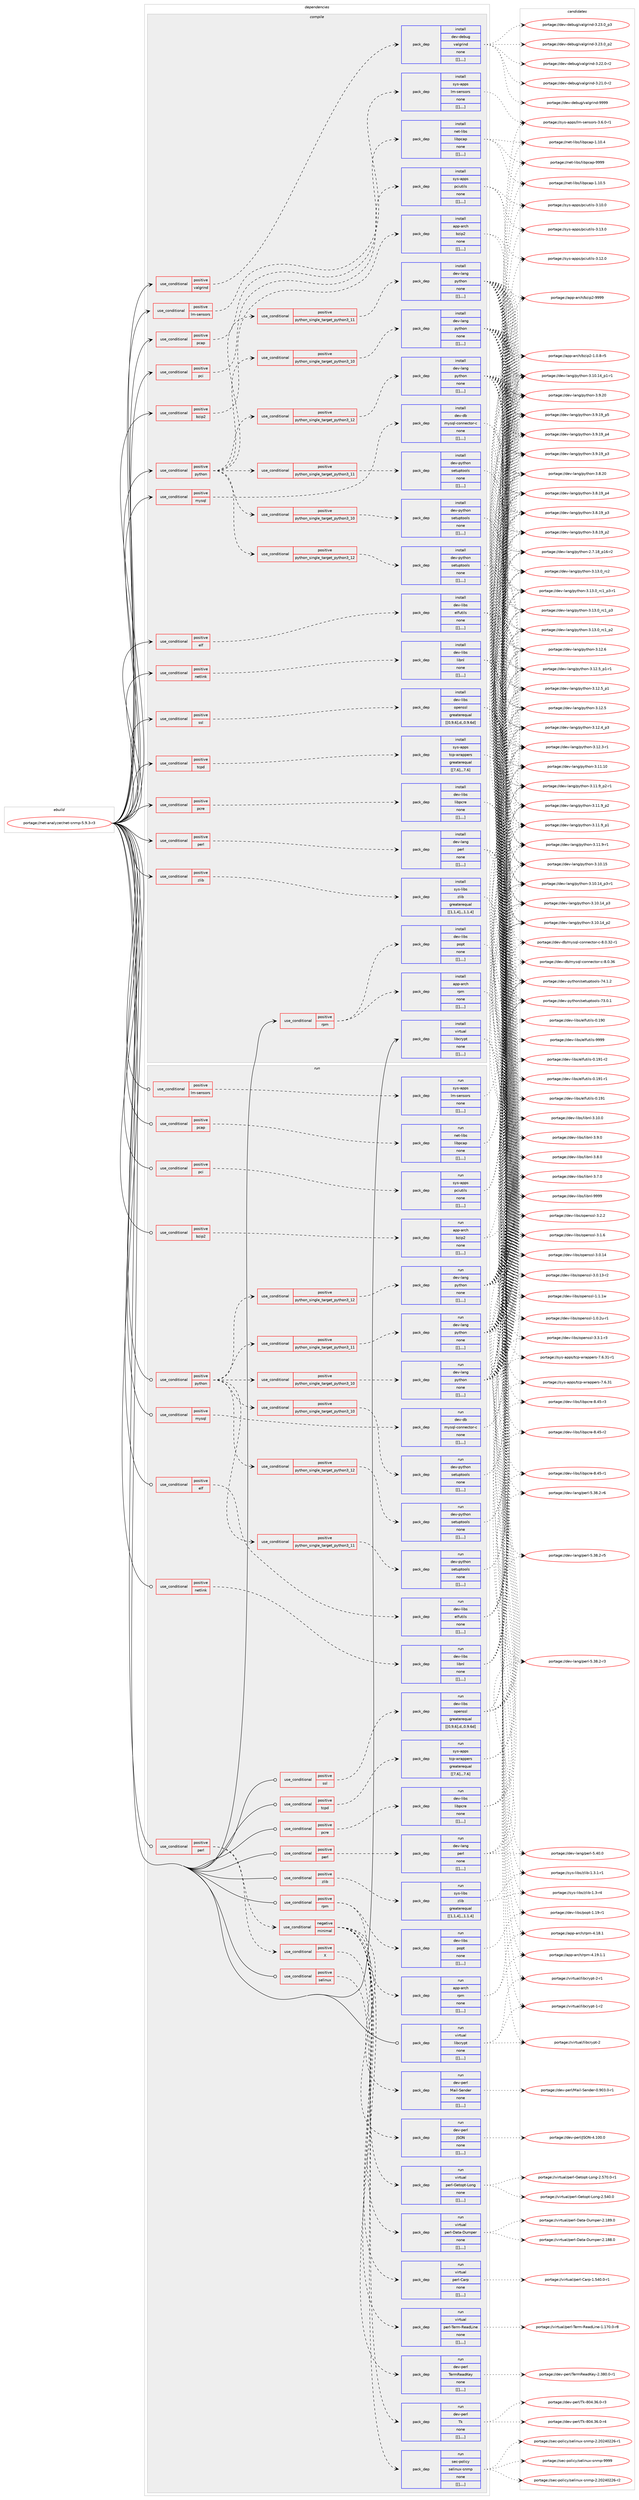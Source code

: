 digraph prolog {

# *************
# Graph options
# *************

newrank=true;
concentrate=true;
compound=true;
graph [rankdir=LR,fontname=Helvetica,fontsize=10,ranksep=1.5];#, ranksep=2.5, nodesep=0.2];
edge  [arrowhead=vee];
node  [fontname=Helvetica,fontsize=10];

# **********
# The ebuild
# **********

subgraph cluster_leftcol {
color=gray;
label=<<i>ebuild</i>>;
id [label="portage://net-analyzer/net-snmp-5.9.3-r3", color=red, width=4, href="../net-analyzer/net-snmp-5.9.3-r3.svg"];
}

# ****************
# The dependencies
# ****************

subgraph cluster_midcol {
color=gray;
label=<<i>dependencies</i>>;
subgraph cluster_compile {
fillcolor="#eeeeee";
style=filled;
label=<<i>compile</i>>;
subgraph cond91942 {
dependency357579 [label=<<TABLE BORDER="0" CELLBORDER="1" CELLSPACING="0" CELLPADDING="4"><TR><TD ROWSPAN="3" CELLPADDING="10">use_conditional</TD></TR><TR><TD>positive</TD></TR><TR><TD>bzip2</TD></TR></TABLE>>, shape=none, color=red];
subgraph pack262902 {
dependency357580 [label=<<TABLE BORDER="0" CELLBORDER="1" CELLSPACING="0" CELLPADDING="4" WIDTH="220"><TR><TD ROWSPAN="6" CELLPADDING="30">pack_dep</TD></TR><TR><TD WIDTH="110">install</TD></TR><TR><TD>app-arch</TD></TR><TR><TD>bzip2</TD></TR><TR><TD>none</TD></TR><TR><TD>[[],,,,]</TD></TR></TABLE>>, shape=none, color=blue];
}
dependency357579:e -> dependency357580:w [weight=20,style="dashed",arrowhead="vee"];
}
id:e -> dependency357579:w [weight=20,style="solid",arrowhead="vee"];
subgraph cond91943 {
dependency357581 [label=<<TABLE BORDER="0" CELLBORDER="1" CELLSPACING="0" CELLPADDING="4"><TR><TD ROWSPAN="3" CELLPADDING="10">use_conditional</TD></TR><TR><TD>positive</TD></TR><TR><TD>elf</TD></TR></TABLE>>, shape=none, color=red];
subgraph pack262903 {
dependency357582 [label=<<TABLE BORDER="0" CELLBORDER="1" CELLSPACING="0" CELLPADDING="4" WIDTH="220"><TR><TD ROWSPAN="6" CELLPADDING="30">pack_dep</TD></TR><TR><TD WIDTH="110">install</TD></TR><TR><TD>dev-libs</TD></TR><TR><TD>elfutils</TD></TR><TR><TD>none</TD></TR><TR><TD>[[],,,,]</TD></TR></TABLE>>, shape=none, color=blue];
}
dependency357581:e -> dependency357582:w [weight=20,style="dashed",arrowhead="vee"];
}
id:e -> dependency357581:w [weight=20,style="solid",arrowhead="vee"];
subgraph cond91944 {
dependency357583 [label=<<TABLE BORDER="0" CELLBORDER="1" CELLSPACING="0" CELLPADDING="4"><TR><TD ROWSPAN="3" CELLPADDING="10">use_conditional</TD></TR><TR><TD>positive</TD></TR><TR><TD>lm-sensors</TD></TR></TABLE>>, shape=none, color=red];
subgraph pack262904 {
dependency357584 [label=<<TABLE BORDER="0" CELLBORDER="1" CELLSPACING="0" CELLPADDING="4" WIDTH="220"><TR><TD ROWSPAN="6" CELLPADDING="30">pack_dep</TD></TR><TR><TD WIDTH="110">install</TD></TR><TR><TD>sys-apps</TD></TR><TR><TD>lm-sensors</TD></TR><TR><TD>none</TD></TR><TR><TD>[[],,,,]</TD></TR></TABLE>>, shape=none, color=blue];
}
dependency357583:e -> dependency357584:w [weight=20,style="dashed",arrowhead="vee"];
}
id:e -> dependency357583:w [weight=20,style="solid",arrowhead="vee"];
subgraph cond91945 {
dependency357585 [label=<<TABLE BORDER="0" CELLBORDER="1" CELLSPACING="0" CELLPADDING="4"><TR><TD ROWSPAN="3" CELLPADDING="10">use_conditional</TD></TR><TR><TD>positive</TD></TR><TR><TD>mysql</TD></TR></TABLE>>, shape=none, color=red];
subgraph pack262905 {
dependency357586 [label=<<TABLE BORDER="0" CELLBORDER="1" CELLSPACING="0" CELLPADDING="4" WIDTH="220"><TR><TD ROWSPAN="6" CELLPADDING="30">pack_dep</TD></TR><TR><TD WIDTH="110">install</TD></TR><TR><TD>dev-db</TD></TR><TR><TD>mysql-connector-c</TD></TR><TR><TD>none</TD></TR><TR><TD>[[],,,,]</TD></TR></TABLE>>, shape=none, color=blue];
}
dependency357585:e -> dependency357586:w [weight=20,style="dashed",arrowhead="vee"];
}
id:e -> dependency357585:w [weight=20,style="solid",arrowhead="vee"];
subgraph cond91946 {
dependency357587 [label=<<TABLE BORDER="0" CELLBORDER="1" CELLSPACING="0" CELLPADDING="4"><TR><TD ROWSPAN="3" CELLPADDING="10">use_conditional</TD></TR><TR><TD>positive</TD></TR><TR><TD>netlink</TD></TR></TABLE>>, shape=none, color=red];
subgraph pack262906 {
dependency357588 [label=<<TABLE BORDER="0" CELLBORDER="1" CELLSPACING="0" CELLPADDING="4" WIDTH="220"><TR><TD ROWSPAN="6" CELLPADDING="30">pack_dep</TD></TR><TR><TD WIDTH="110">install</TD></TR><TR><TD>dev-libs</TD></TR><TR><TD>libnl</TD></TR><TR><TD>none</TD></TR><TR><TD>[[],,,,]</TD></TR></TABLE>>, shape=none, color=blue];
}
dependency357587:e -> dependency357588:w [weight=20,style="dashed",arrowhead="vee"];
}
id:e -> dependency357587:w [weight=20,style="solid",arrowhead="vee"];
subgraph cond91947 {
dependency357589 [label=<<TABLE BORDER="0" CELLBORDER="1" CELLSPACING="0" CELLPADDING="4"><TR><TD ROWSPAN="3" CELLPADDING="10">use_conditional</TD></TR><TR><TD>positive</TD></TR><TR><TD>pcap</TD></TR></TABLE>>, shape=none, color=red];
subgraph pack262907 {
dependency357590 [label=<<TABLE BORDER="0" CELLBORDER="1" CELLSPACING="0" CELLPADDING="4" WIDTH="220"><TR><TD ROWSPAN="6" CELLPADDING="30">pack_dep</TD></TR><TR><TD WIDTH="110">install</TD></TR><TR><TD>net-libs</TD></TR><TR><TD>libpcap</TD></TR><TR><TD>none</TD></TR><TR><TD>[[],,,,]</TD></TR></TABLE>>, shape=none, color=blue];
}
dependency357589:e -> dependency357590:w [weight=20,style="dashed",arrowhead="vee"];
}
id:e -> dependency357589:w [weight=20,style="solid",arrowhead="vee"];
subgraph cond91948 {
dependency357591 [label=<<TABLE BORDER="0" CELLBORDER="1" CELLSPACING="0" CELLPADDING="4"><TR><TD ROWSPAN="3" CELLPADDING="10">use_conditional</TD></TR><TR><TD>positive</TD></TR><TR><TD>pci</TD></TR></TABLE>>, shape=none, color=red];
subgraph pack262908 {
dependency357592 [label=<<TABLE BORDER="0" CELLBORDER="1" CELLSPACING="0" CELLPADDING="4" WIDTH="220"><TR><TD ROWSPAN="6" CELLPADDING="30">pack_dep</TD></TR><TR><TD WIDTH="110">install</TD></TR><TR><TD>sys-apps</TD></TR><TR><TD>pciutils</TD></TR><TR><TD>none</TD></TR><TR><TD>[[],,,,]</TD></TR></TABLE>>, shape=none, color=blue];
}
dependency357591:e -> dependency357592:w [weight=20,style="dashed",arrowhead="vee"];
}
id:e -> dependency357591:w [weight=20,style="solid",arrowhead="vee"];
subgraph cond91949 {
dependency357593 [label=<<TABLE BORDER="0" CELLBORDER="1" CELLSPACING="0" CELLPADDING="4"><TR><TD ROWSPAN="3" CELLPADDING="10">use_conditional</TD></TR><TR><TD>positive</TD></TR><TR><TD>pcre</TD></TR></TABLE>>, shape=none, color=red];
subgraph pack262909 {
dependency357594 [label=<<TABLE BORDER="0" CELLBORDER="1" CELLSPACING="0" CELLPADDING="4" WIDTH="220"><TR><TD ROWSPAN="6" CELLPADDING="30">pack_dep</TD></TR><TR><TD WIDTH="110">install</TD></TR><TR><TD>dev-libs</TD></TR><TR><TD>libpcre</TD></TR><TR><TD>none</TD></TR><TR><TD>[[],,,,]</TD></TR></TABLE>>, shape=none, color=blue];
}
dependency357593:e -> dependency357594:w [weight=20,style="dashed",arrowhead="vee"];
}
id:e -> dependency357593:w [weight=20,style="solid",arrowhead="vee"];
subgraph cond91950 {
dependency357595 [label=<<TABLE BORDER="0" CELLBORDER="1" CELLSPACING="0" CELLPADDING="4"><TR><TD ROWSPAN="3" CELLPADDING="10">use_conditional</TD></TR><TR><TD>positive</TD></TR><TR><TD>perl</TD></TR></TABLE>>, shape=none, color=red];
subgraph pack262910 {
dependency357596 [label=<<TABLE BORDER="0" CELLBORDER="1" CELLSPACING="0" CELLPADDING="4" WIDTH="220"><TR><TD ROWSPAN="6" CELLPADDING="30">pack_dep</TD></TR><TR><TD WIDTH="110">install</TD></TR><TR><TD>dev-lang</TD></TR><TR><TD>perl</TD></TR><TR><TD>none</TD></TR><TR><TD>[[],,,,]</TD></TR></TABLE>>, shape=none, color=blue];
}
dependency357595:e -> dependency357596:w [weight=20,style="dashed",arrowhead="vee"];
}
id:e -> dependency357595:w [weight=20,style="solid",arrowhead="vee"];
subgraph cond91951 {
dependency357597 [label=<<TABLE BORDER="0" CELLBORDER="1" CELLSPACING="0" CELLPADDING="4"><TR><TD ROWSPAN="3" CELLPADDING="10">use_conditional</TD></TR><TR><TD>positive</TD></TR><TR><TD>python</TD></TR></TABLE>>, shape=none, color=red];
subgraph cond91952 {
dependency357598 [label=<<TABLE BORDER="0" CELLBORDER="1" CELLSPACING="0" CELLPADDING="4"><TR><TD ROWSPAN="3" CELLPADDING="10">use_conditional</TD></TR><TR><TD>positive</TD></TR><TR><TD>python_single_target_python3_10</TD></TR></TABLE>>, shape=none, color=red];
subgraph pack262911 {
dependency357599 [label=<<TABLE BORDER="0" CELLBORDER="1" CELLSPACING="0" CELLPADDING="4" WIDTH="220"><TR><TD ROWSPAN="6" CELLPADDING="30">pack_dep</TD></TR><TR><TD WIDTH="110">install</TD></TR><TR><TD>dev-python</TD></TR><TR><TD>setuptools</TD></TR><TR><TD>none</TD></TR><TR><TD>[[],,,,]</TD></TR></TABLE>>, shape=none, color=blue];
}
dependency357598:e -> dependency357599:w [weight=20,style="dashed",arrowhead="vee"];
}
dependency357597:e -> dependency357598:w [weight=20,style="dashed",arrowhead="vee"];
subgraph cond91953 {
dependency357600 [label=<<TABLE BORDER="0" CELLBORDER="1" CELLSPACING="0" CELLPADDING="4"><TR><TD ROWSPAN="3" CELLPADDING="10">use_conditional</TD></TR><TR><TD>positive</TD></TR><TR><TD>python_single_target_python3_11</TD></TR></TABLE>>, shape=none, color=red];
subgraph pack262912 {
dependency357601 [label=<<TABLE BORDER="0" CELLBORDER="1" CELLSPACING="0" CELLPADDING="4" WIDTH="220"><TR><TD ROWSPAN="6" CELLPADDING="30">pack_dep</TD></TR><TR><TD WIDTH="110">install</TD></TR><TR><TD>dev-python</TD></TR><TR><TD>setuptools</TD></TR><TR><TD>none</TD></TR><TR><TD>[[],,,,]</TD></TR></TABLE>>, shape=none, color=blue];
}
dependency357600:e -> dependency357601:w [weight=20,style="dashed",arrowhead="vee"];
}
dependency357597:e -> dependency357600:w [weight=20,style="dashed",arrowhead="vee"];
subgraph cond91954 {
dependency357602 [label=<<TABLE BORDER="0" CELLBORDER="1" CELLSPACING="0" CELLPADDING="4"><TR><TD ROWSPAN="3" CELLPADDING="10">use_conditional</TD></TR><TR><TD>positive</TD></TR><TR><TD>python_single_target_python3_12</TD></TR></TABLE>>, shape=none, color=red];
subgraph pack262913 {
dependency357603 [label=<<TABLE BORDER="0" CELLBORDER="1" CELLSPACING="0" CELLPADDING="4" WIDTH="220"><TR><TD ROWSPAN="6" CELLPADDING="30">pack_dep</TD></TR><TR><TD WIDTH="110">install</TD></TR><TR><TD>dev-python</TD></TR><TR><TD>setuptools</TD></TR><TR><TD>none</TD></TR><TR><TD>[[],,,,]</TD></TR></TABLE>>, shape=none, color=blue];
}
dependency357602:e -> dependency357603:w [weight=20,style="dashed",arrowhead="vee"];
}
dependency357597:e -> dependency357602:w [weight=20,style="dashed",arrowhead="vee"];
subgraph cond91955 {
dependency357604 [label=<<TABLE BORDER="0" CELLBORDER="1" CELLSPACING="0" CELLPADDING="4"><TR><TD ROWSPAN="3" CELLPADDING="10">use_conditional</TD></TR><TR><TD>positive</TD></TR><TR><TD>python_single_target_python3_10</TD></TR></TABLE>>, shape=none, color=red];
subgraph pack262914 {
dependency357605 [label=<<TABLE BORDER="0" CELLBORDER="1" CELLSPACING="0" CELLPADDING="4" WIDTH="220"><TR><TD ROWSPAN="6" CELLPADDING="30">pack_dep</TD></TR><TR><TD WIDTH="110">install</TD></TR><TR><TD>dev-lang</TD></TR><TR><TD>python</TD></TR><TR><TD>none</TD></TR><TR><TD>[[],,,,]</TD></TR></TABLE>>, shape=none, color=blue];
}
dependency357604:e -> dependency357605:w [weight=20,style="dashed",arrowhead="vee"];
}
dependency357597:e -> dependency357604:w [weight=20,style="dashed",arrowhead="vee"];
subgraph cond91956 {
dependency357606 [label=<<TABLE BORDER="0" CELLBORDER="1" CELLSPACING="0" CELLPADDING="4"><TR><TD ROWSPAN="3" CELLPADDING="10">use_conditional</TD></TR><TR><TD>positive</TD></TR><TR><TD>python_single_target_python3_11</TD></TR></TABLE>>, shape=none, color=red];
subgraph pack262915 {
dependency357607 [label=<<TABLE BORDER="0" CELLBORDER="1" CELLSPACING="0" CELLPADDING="4" WIDTH="220"><TR><TD ROWSPAN="6" CELLPADDING="30">pack_dep</TD></TR><TR><TD WIDTH="110">install</TD></TR><TR><TD>dev-lang</TD></TR><TR><TD>python</TD></TR><TR><TD>none</TD></TR><TR><TD>[[],,,,]</TD></TR></TABLE>>, shape=none, color=blue];
}
dependency357606:e -> dependency357607:w [weight=20,style="dashed",arrowhead="vee"];
}
dependency357597:e -> dependency357606:w [weight=20,style="dashed",arrowhead="vee"];
subgraph cond91957 {
dependency357608 [label=<<TABLE BORDER="0" CELLBORDER="1" CELLSPACING="0" CELLPADDING="4"><TR><TD ROWSPAN="3" CELLPADDING="10">use_conditional</TD></TR><TR><TD>positive</TD></TR><TR><TD>python_single_target_python3_12</TD></TR></TABLE>>, shape=none, color=red];
subgraph pack262916 {
dependency357609 [label=<<TABLE BORDER="0" CELLBORDER="1" CELLSPACING="0" CELLPADDING="4" WIDTH="220"><TR><TD ROWSPAN="6" CELLPADDING="30">pack_dep</TD></TR><TR><TD WIDTH="110">install</TD></TR><TR><TD>dev-lang</TD></TR><TR><TD>python</TD></TR><TR><TD>none</TD></TR><TR><TD>[[],,,,]</TD></TR></TABLE>>, shape=none, color=blue];
}
dependency357608:e -> dependency357609:w [weight=20,style="dashed",arrowhead="vee"];
}
dependency357597:e -> dependency357608:w [weight=20,style="dashed",arrowhead="vee"];
}
id:e -> dependency357597:w [weight=20,style="solid",arrowhead="vee"];
subgraph cond91958 {
dependency357610 [label=<<TABLE BORDER="0" CELLBORDER="1" CELLSPACING="0" CELLPADDING="4"><TR><TD ROWSPAN="3" CELLPADDING="10">use_conditional</TD></TR><TR><TD>positive</TD></TR><TR><TD>rpm</TD></TR></TABLE>>, shape=none, color=red];
subgraph pack262917 {
dependency357611 [label=<<TABLE BORDER="0" CELLBORDER="1" CELLSPACING="0" CELLPADDING="4" WIDTH="220"><TR><TD ROWSPAN="6" CELLPADDING="30">pack_dep</TD></TR><TR><TD WIDTH="110">install</TD></TR><TR><TD>app-arch</TD></TR><TR><TD>rpm</TD></TR><TR><TD>none</TD></TR><TR><TD>[[],,,,]</TD></TR></TABLE>>, shape=none, color=blue];
}
dependency357610:e -> dependency357611:w [weight=20,style="dashed",arrowhead="vee"];
subgraph pack262918 {
dependency357612 [label=<<TABLE BORDER="0" CELLBORDER="1" CELLSPACING="0" CELLPADDING="4" WIDTH="220"><TR><TD ROWSPAN="6" CELLPADDING="30">pack_dep</TD></TR><TR><TD WIDTH="110">install</TD></TR><TR><TD>dev-libs</TD></TR><TR><TD>popt</TD></TR><TR><TD>none</TD></TR><TR><TD>[[],,,,]</TD></TR></TABLE>>, shape=none, color=blue];
}
dependency357610:e -> dependency357612:w [weight=20,style="dashed",arrowhead="vee"];
}
id:e -> dependency357610:w [weight=20,style="solid",arrowhead="vee"];
subgraph cond91959 {
dependency357613 [label=<<TABLE BORDER="0" CELLBORDER="1" CELLSPACING="0" CELLPADDING="4"><TR><TD ROWSPAN="3" CELLPADDING="10">use_conditional</TD></TR><TR><TD>positive</TD></TR><TR><TD>ssl</TD></TR></TABLE>>, shape=none, color=red];
subgraph pack262919 {
dependency357614 [label=<<TABLE BORDER="0" CELLBORDER="1" CELLSPACING="0" CELLPADDING="4" WIDTH="220"><TR><TD ROWSPAN="6" CELLPADDING="30">pack_dep</TD></TR><TR><TD WIDTH="110">install</TD></TR><TR><TD>dev-libs</TD></TR><TR><TD>openssl</TD></TR><TR><TD>greaterequal</TD></TR><TR><TD>[[0,9,6],d,,0.9.6d]</TD></TR></TABLE>>, shape=none, color=blue];
}
dependency357613:e -> dependency357614:w [weight=20,style="dashed",arrowhead="vee"];
}
id:e -> dependency357613:w [weight=20,style="solid",arrowhead="vee"];
subgraph cond91960 {
dependency357615 [label=<<TABLE BORDER="0" CELLBORDER="1" CELLSPACING="0" CELLPADDING="4"><TR><TD ROWSPAN="3" CELLPADDING="10">use_conditional</TD></TR><TR><TD>positive</TD></TR><TR><TD>tcpd</TD></TR></TABLE>>, shape=none, color=red];
subgraph pack262920 {
dependency357616 [label=<<TABLE BORDER="0" CELLBORDER="1" CELLSPACING="0" CELLPADDING="4" WIDTH="220"><TR><TD ROWSPAN="6" CELLPADDING="30">pack_dep</TD></TR><TR><TD WIDTH="110">install</TD></TR><TR><TD>sys-apps</TD></TR><TR><TD>tcp-wrappers</TD></TR><TR><TD>greaterequal</TD></TR><TR><TD>[[7,6],,,7.6]</TD></TR></TABLE>>, shape=none, color=blue];
}
dependency357615:e -> dependency357616:w [weight=20,style="dashed",arrowhead="vee"];
}
id:e -> dependency357615:w [weight=20,style="solid",arrowhead="vee"];
subgraph cond91961 {
dependency357617 [label=<<TABLE BORDER="0" CELLBORDER="1" CELLSPACING="0" CELLPADDING="4"><TR><TD ROWSPAN="3" CELLPADDING="10">use_conditional</TD></TR><TR><TD>positive</TD></TR><TR><TD>valgrind</TD></TR></TABLE>>, shape=none, color=red];
subgraph pack262921 {
dependency357618 [label=<<TABLE BORDER="0" CELLBORDER="1" CELLSPACING="0" CELLPADDING="4" WIDTH="220"><TR><TD ROWSPAN="6" CELLPADDING="30">pack_dep</TD></TR><TR><TD WIDTH="110">install</TD></TR><TR><TD>dev-debug</TD></TR><TR><TD>valgrind</TD></TR><TR><TD>none</TD></TR><TR><TD>[[],,,,]</TD></TR></TABLE>>, shape=none, color=blue];
}
dependency357617:e -> dependency357618:w [weight=20,style="dashed",arrowhead="vee"];
}
id:e -> dependency357617:w [weight=20,style="solid",arrowhead="vee"];
subgraph cond91962 {
dependency357619 [label=<<TABLE BORDER="0" CELLBORDER="1" CELLSPACING="0" CELLPADDING="4"><TR><TD ROWSPAN="3" CELLPADDING="10">use_conditional</TD></TR><TR><TD>positive</TD></TR><TR><TD>zlib</TD></TR></TABLE>>, shape=none, color=red];
subgraph pack262922 {
dependency357620 [label=<<TABLE BORDER="0" CELLBORDER="1" CELLSPACING="0" CELLPADDING="4" WIDTH="220"><TR><TD ROWSPAN="6" CELLPADDING="30">pack_dep</TD></TR><TR><TD WIDTH="110">install</TD></TR><TR><TD>sys-libs</TD></TR><TR><TD>zlib</TD></TR><TR><TD>greaterequal</TD></TR><TR><TD>[[1,1,4],,,1.1.4]</TD></TR></TABLE>>, shape=none, color=blue];
}
dependency357619:e -> dependency357620:w [weight=20,style="dashed",arrowhead="vee"];
}
id:e -> dependency357619:w [weight=20,style="solid",arrowhead="vee"];
subgraph pack262923 {
dependency357621 [label=<<TABLE BORDER="0" CELLBORDER="1" CELLSPACING="0" CELLPADDING="4" WIDTH="220"><TR><TD ROWSPAN="6" CELLPADDING="30">pack_dep</TD></TR><TR><TD WIDTH="110">install</TD></TR><TR><TD>virtual</TD></TR><TR><TD>libcrypt</TD></TR><TR><TD>none</TD></TR><TR><TD>[[],,,,]</TD></TR></TABLE>>, shape=none, color=blue];
}
id:e -> dependency357621:w [weight=20,style="solid",arrowhead="vee"];
}
subgraph cluster_compileandrun {
fillcolor="#eeeeee";
style=filled;
label=<<i>compile and run</i>>;
}
subgraph cluster_run {
fillcolor="#eeeeee";
style=filled;
label=<<i>run</i>>;
subgraph cond91963 {
dependency357622 [label=<<TABLE BORDER="0" CELLBORDER="1" CELLSPACING="0" CELLPADDING="4"><TR><TD ROWSPAN="3" CELLPADDING="10">use_conditional</TD></TR><TR><TD>positive</TD></TR><TR><TD>bzip2</TD></TR></TABLE>>, shape=none, color=red];
subgraph pack262924 {
dependency357623 [label=<<TABLE BORDER="0" CELLBORDER="1" CELLSPACING="0" CELLPADDING="4" WIDTH="220"><TR><TD ROWSPAN="6" CELLPADDING="30">pack_dep</TD></TR><TR><TD WIDTH="110">run</TD></TR><TR><TD>app-arch</TD></TR><TR><TD>bzip2</TD></TR><TR><TD>none</TD></TR><TR><TD>[[],,,,]</TD></TR></TABLE>>, shape=none, color=blue];
}
dependency357622:e -> dependency357623:w [weight=20,style="dashed",arrowhead="vee"];
}
id:e -> dependency357622:w [weight=20,style="solid",arrowhead="odot"];
subgraph cond91964 {
dependency357624 [label=<<TABLE BORDER="0" CELLBORDER="1" CELLSPACING="0" CELLPADDING="4"><TR><TD ROWSPAN="3" CELLPADDING="10">use_conditional</TD></TR><TR><TD>positive</TD></TR><TR><TD>elf</TD></TR></TABLE>>, shape=none, color=red];
subgraph pack262925 {
dependency357625 [label=<<TABLE BORDER="0" CELLBORDER="1" CELLSPACING="0" CELLPADDING="4" WIDTH="220"><TR><TD ROWSPAN="6" CELLPADDING="30">pack_dep</TD></TR><TR><TD WIDTH="110">run</TD></TR><TR><TD>dev-libs</TD></TR><TR><TD>elfutils</TD></TR><TR><TD>none</TD></TR><TR><TD>[[],,,,]</TD></TR></TABLE>>, shape=none, color=blue];
}
dependency357624:e -> dependency357625:w [weight=20,style="dashed",arrowhead="vee"];
}
id:e -> dependency357624:w [weight=20,style="solid",arrowhead="odot"];
subgraph cond91965 {
dependency357626 [label=<<TABLE BORDER="0" CELLBORDER="1" CELLSPACING="0" CELLPADDING="4"><TR><TD ROWSPAN="3" CELLPADDING="10">use_conditional</TD></TR><TR><TD>positive</TD></TR><TR><TD>lm-sensors</TD></TR></TABLE>>, shape=none, color=red];
subgraph pack262926 {
dependency357627 [label=<<TABLE BORDER="0" CELLBORDER="1" CELLSPACING="0" CELLPADDING="4" WIDTH="220"><TR><TD ROWSPAN="6" CELLPADDING="30">pack_dep</TD></TR><TR><TD WIDTH="110">run</TD></TR><TR><TD>sys-apps</TD></TR><TR><TD>lm-sensors</TD></TR><TR><TD>none</TD></TR><TR><TD>[[],,,,]</TD></TR></TABLE>>, shape=none, color=blue];
}
dependency357626:e -> dependency357627:w [weight=20,style="dashed",arrowhead="vee"];
}
id:e -> dependency357626:w [weight=20,style="solid",arrowhead="odot"];
subgraph cond91966 {
dependency357628 [label=<<TABLE BORDER="0" CELLBORDER="1" CELLSPACING="0" CELLPADDING="4"><TR><TD ROWSPAN="3" CELLPADDING="10">use_conditional</TD></TR><TR><TD>positive</TD></TR><TR><TD>mysql</TD></TR></TABLE>>, shape=none, color=red];
subgraph pack262927 {
dependency357629 [label=<<TABLE BORDER="0" CELLBORDER="1" CELLSPACING="0" CELLPADDING="4" WIDTH="220"><TR><TD ROWSPAN="6" CELLPADDING="30">pack_dep</TD></TR><TR><TD WIDTH="110">run</TD></TR><TR><TD>dev-db</TD></TR><TR><TD>mysql-connector-c</TD></TR><TR><TD>none</TD></TR><TR><TD>[[],,,,]</TD></TR></TABLE>>, shape=none, color=blue];
}
dependency357628:e -> dependency357629:w [weight=20,style="dashed",arrowhead="vee"];
}
id:e -> dependency357628:w [weight=20,style="solid",arrowhead="odot"];
subgraph cond91967 {
dependency357630 [label=<<TABLE BORDER="0" CELLBORDER="1" CELLSPACING="0" CELLPADDING="4"><TR><TD ROWSPAN="3" CELLPADDING="10">use_conditional</TD></TR><TR><TD>positive</TD></TR><TR><TD>netlink</TD></TR></TABLE>>, shape=none, color=red];
subgraph pack262928 {
dependency357631 [label=<<TABLE BORDER="0" CELLBORDER="1" CELLSPACING="0" CELLPADDING="4" WIDTH="220"><TR><TD ROWSPAN="6" CELLPADDING="30">pack_dep</TD></TR><TR><TD WIDTH="110">run</TD></TR><TR><TD>dev-libs</TD></TR><TR><TD>libnl</TD></TR><TR><TD>none</TD></TR><TR><TD>[[],,,,]</TD></TR></TABLE>>, shape=none, color=blue];
}
dependency357630:e -> dependency357631:w [weight=20,style="dashed",arrowhead="vee"];
}
id:e -> dependency357630:w [weight=20,style="solid",arrowhead="odot"];
subgraph cond91968 {
dependency357632 [label=<<TABLE BORDER="0" CELLBORDER="1" CELLSPACING="0" CELLPADDING="4"><TR><TD ROWSPAN="3" CELLPADDING="10">use_conditional</TD></TR><TR><TD>positive</TD></TR><TR><TD>pcap</TD></TR></TABLE>>, shape=none, color=red];
subgraph pack262929 {
dependency357633 [label=<<TABLE BORDER="0" CELLBORDER="1" CELLSPACING="0" CELLPADDING="4" WIDTH="220"><TR><TD ROWSPAN="6" CELLPADDING="30">pack_dep</TD></TR><TR><TD WIDTH="110">run</TD></TR><TR><TD>net-libs</TD></TR><TR><TD>libpcap</TD></TR><TR><TD>none</TD></TR><TR><TD>[[],,,,]</TD></TR></TABLE>>, shape=none, color=blue];
}
dependency357632:e -> dependency357633:w [weight=20,style="dashed",arrowhead="vee"];
}
id:e -> dependency357632:w [weight=20,style="solid",arrowhead="odot"];
subgraph cond91969 {
dependency357634 [label=<<TABLE BORDER="0" CELLBORDER="1" CELLSPACING="0" CELLPADDING="4"><TR><TD ROWSPAN="3" CELLPADDING="10">use_conditional</TD></TR><TR><TD>positive</TD></TR><TR><TD>pci</TD></TR></TABLE>>, shape=none, color=red];
subgraph pack262930 {
dependency357635 [label=<<TABLE BORDER="0" CELLBORDER="1" CELLSPACING="0" CELLPADDING="4" WIDTH="220"><TR><TD ROWSPAN="6" CELLPADDING="30">pack_dep</TD></TR><TR><TD WIDTH="110">run</TD></TR><TR><TD>sys-apps</TD></TR><TR><TD>pciutils</TD></TR><TR><TD>none</TD></TR><TR><TD>[[],,,,]</TD></TR></TABLE>>, shape=none, color=blue];
}
dependency357634:e -> dependency357635:w [weight=20,style="dashed",arrowhead="vee"];
}
id:e -> dependency357634:w [weight=20,style="solid",arrowhead="odot"];
subgraph cond91970 {
dependency357636 [label=<<TABLE BORDER="0" CELLBORDER="1" CELLSPACING="0" CELLPADDING="4"><TR><TD ROWSPAN="3" CELLPADDING="10">use_conditional</TD></TR><TR><TD>positive</TD></TR><TR><TD>pcre</TD></TR></TABLE>>, shape=none, color=red];
subgraph pack262931 {
dependency357637 [label=<<TABLE BORDER="0" CELLBORDER="1" CELLSPACING="0" CELLPADDING="4" WIDTH="220"><TR><TD ROWSPAN="6" CELLPADDING="30">pack_dep</TD></TR><TR><TD WIDTH="110">run</TD></TR><TR><TD>dev-libs</TD></TR><TR><TD>libpcre</TD></TR><TR><TD>none</TD></TR><TR><TD>[[],,,,]</TD></TR></TABLE>>, shape=none, color=blue];
}
dependency357636:e -> dependency357637:w [weight=20,style="dashed",arrowhead="vee"];
}
id:e -> dependency357636:w [weight=20,style="solid",arrowhead="odot"];
subgraph cond91971 {
dependency357638 [label=<<TABLE BORDER="0" CELLBORDER="1" CELLSPACING="0" CELLPADDING="4"><TR><TD ROWSPAN="3" CELLPADDING="10">use_conditional</TD></TR><TR><TD>positive</TD></TR><TR><TD>perl</TD></TR></TABLE>>, shape=none, color=red];
subgraph cond91972 {
dependency357639 [label=<<TABLE BORDER="0" CELLBORDER="1" CELLSPACING="0" CELLPADDING="4"><TR><TD ROWSPAN="3" CELLPADDING="10">use_conditional</TD></TR><TR><TD>positive</TD></TR><TR><TD>X</TD></TR></TABLE>>, shape=none, color=red];
subgraph pack262932 {
dependency357640 [label=<<TABLE BORDER="0" CELLBORDER="1" CELLSPACING="0" CELLPADDING="4" WIDTH="220"><TR><TD ROWSPAN="6" CELLPADDING="30">pack_dep</TD></TR><TR><TD WIDTH="110">run</TD></TR><TR><TD>dev-perl</TD></TR><TR><TD>Tk</TD></TR><TR><TD>none</TD></TR><TR><TD>[[],,,,]</TD></TR></TABLE>>, shape=none, color=blue];
}
dependency357639:e -> dependency357640:w [weight=20,style="dashed",arrowhead="vee"];
}
dependency357638:e -> dependency357639:w [weight=20,style="dashed",arrowhead="vee"];
subgraph cond91973 {
dependency357641 [label=<<TABLE BORDER="0" CELLBORDER="1" CELLSPACING="0" CELLPADDING="4"><TR><TD ROWSPAN="3" CELLPADDING="10">use_conditional</TD></TR><TR><TD>negative</TD></TR><TR><TD>minimal</TD></TR></TABLE>>, shape=none, color=red];
subgraph pack262933 {
dependency357642 [label=<<TABLE BORDER="0" CELLBORDER="1" CELLSPACING="0" CELLPADDING="4" WIDTH="220"><TR><TD ROWSPAN="6" CELLPADDING="30">pack_dep</TD></TR><TR><TD WIDTH="110">run</TD></TR><TR><TD>virtual</TD></TR><TR><TD>perl-Carp</TD></TR><TR><TD>none</TD></TR><TR><TD>[[],,,,]</TD></TR></TABLE>>, shape=none, color=blue];
}
dependency357641:e -> dependency357642:w [weight=20,style="dashed",arrowhead="vee"];
subgraph pack262934 {
dependency357643 [label=<<TABLE BORDER="0" CELLBORDER="1" CELLSPACING="0" CELLPADDING="4" WIDTH="220"><TR><TD ROWSPAN="6" CELLPADDING="30">pack_dep</TD></TR><TR><TD WIDTH="110">run</TD></TR><TR><TD>virtual</TD></TR><TR><TD>perl-Data-Dumper</TD></TR><TR><TD>none</TD></TR><TR><TD>[[],,,,]</TD></TR></TABLE>>, shape=none, color=blue];
}
dependency357641:e -> dependency357643:w [weight=20,style="dashed",arrowhead="vee"];
subgraph pack262935 {
dependency357644 [label=<<TABLE BORDER="0" CELLBORDER="1" CELLSPACING="0" CELLPADDING="4" WIDTH="220"><TR><TD ROWSPAN="6" CELLPADDING="30">pack_dep</TD></TR><TR><TD WIDTH="110">run</TD></TR><TR><TD>virtual</TD></TR><TR><TD>perl-Getopt-Long</TD></TR><TR><TD>none</TD></TR><TR><TD>[[],,,,]</TD></TR></TABLE>>, shape=none, color=blue];
}
dependency357641:e -> dependency357644:w [weight=20,style="dashed",arrowhead="vee"];
subgraph pack262936 {
dependency357645 [label=<<TABLE BORDER="0" CELLBORDER="1" CELLSPACING="0" CELLPADDING="4" WIDTH="220"><TR><TD ROWSPAN="6" CELLPADDING="30">pack_dep</TD></TR><TR><TD WIDTH="110">run</TD></TR><TR><TD>dev-perl</TD></TR><TR><TD>JSON</TD></TR><TR><TD>none</TD></TR><TR><TD>[[],,,,]</TD></TR></TABLE>>, shape=none, color=blue];
}
dependency357641:e -> dependency357645:w [weight=20,style="dashed",arrowhead="vee"];
subgraph pack262937 {
dependency357646 [label=<<TABLE BORDER="0" CELLBORDER="1" CELLSPACING="0" CELLPADDING="4" WIDTH="220"><TR><TD ROWSPAN="6" CELLPADDING="30">pack_dep</TD></TR><TR><TD WIDTH="110">run</TD></TR><TR><TD>dev-perl</TD></TR><TR><TD>Mail-Sender</TD></TR><TR><TD>none</TD></TR><TR><TD>[[],,,,]</TD></TR></TABLE>>, shape=none, color=blue];
}
dependency357641:e -> dependency357646:w [weight=20,style="dashed",arrowhead="vee"];
subgraph pack262938 {
dependency357647 [label=<<TABLE BORDER="0" CELLBORDER="1" CELLSPACING="0" CELLPADDING="4" WIDTH="220"><TR><TD ROWSPAN="6" CELLPADDING="30">pack_dep</TD></TR><TR><TD WIDTH="110">run</TD></TR><TR><TD>dev-perl</TD></TR><TR><TD>TermReadKey</TD></TR><TR><TD>none</TD></TR><TR><TD>[[],,,,]</TD></TR></TABLE>>, shape=none, color=blue];
}
dependency357641:e -> dependency357647:w [weight=20,style="dashed",arrowhead="vee"];
subgraph pack262939 {
dependency357648 [label=<<TABLE BORDER="0" CELLBORDER="1" CELLSPACING="0" CELLPADDING="4" WIDTH="220"><TR><TD ROWSPAN="6" CELLPADDING="30">pack_dep</TD></TR><TR><TD WIDTH="110">run</TD></TR><TR><TD>virtual</TD></TR><TR><TD>perl-Term-ReadLine</TD></TR><TR><TD>none</TD></TR><TR><TD>[[],,,,]</TD></TR></TABLE>>, shape=none, color=blue];
}
dependency357641:e -> dependency357648:w [weight=20,style="dashed",arrowhead="vee"];
}
dependency357638:e -> dependency357641:w [weight=20,style="dashed",arrowhead="vee"];
}
id:e -> dependency357638:w [weight=20,style="solid",arrowhead="odot"];
subgraph cond91974 {
dependency357649 [label=<<TABLE BORDER="0" CELLBORDER="1" CELLSPACING="0" CELLPADDING="4"><TR><TD ROWSPAN="3" CELLPADDING="10">use_conditional</TD></TR><TR><TD>positive</TD></TR><TR><TD>perl</TD></TR></TABLE>>, shape=none, color=red];
subgraph pack262940 {
dependency357650 [label=<<TABLE BORDER="0" CELLBORDER="1" CELLSPACING="0" CELLPADDING="4" WIDTH="220"><TR><TD ROWSPAN="6" CELLPADDING="30">pack_dep</TD></TR><TR><TD WIDTH="110">run</TD></TR><TR><TD>dev-lang</TD></TR><TR><TD>perl</TD></TR><TR><TD>none</TD></TR><TR><TD>[[],,,,]</TD></TR></TABLE>>, shape=none, color=blue];
}
dependency357649:e -> dependency357650:w [weight=20,style="dashed",arrowhead="vee"];
}
id:e -> dependency357649:w [weight=20,style="solid",arrowhead="odot"];
subgraph cond91975 {
dependency357651 [label=<<TABLE BORDER="0" CELLBORDER="1" CELLSPACING="0" CELLPADDING="4"><TR><TD ROWSPAN="3" CELLPADDING="10">use_conditional</TD></TR><TR><TD>positive</TD></TR><TR><TD>python</TD></TR></TABLE>>, shape=none, color=red];
subgraph cond91976 {
dependency357652 [label=<<TABLE BORDER="0" CELLBORDER="1" CELLSPACING="0" CELLPADDING="4"><TR><TD ROWSPAN="3" CELLPADDING="10">use_conditional</TD></TR><TR><TD>positive</TD></TR><TR><TD>python_single_target_python3_10</TD></TR></TABLE>>, shape=none, color=red];
subgraph pack262941 {
dependency357653 [label=<<TABLE BORDER="0" CELLBORDER="1" CELLSPACING="0" CELLPADDING="4" WIDTH="220"><TR><TD ROWSPAN="6" CELLPADDING="30">pack_dep</TD></TR><TR><TD WIDTH="110">run</TD></TR><TR><TD>dev-python</TD></TR><TR><TD>setuptools</TD></TR><TR><TD>none</TD></TR><TR><TD>[[],,,,]</TD></TR></TABLE>>, shape=none, color=blue];
}
dependency357652:e -> dependency357653:w [weight=20,style="dashed",arrowhead="vee"];
}
dependency357651:e -> dependency357652:w [weight=20,style="dashed",arrowhead="vee"];
subgraph cond91977 {
dependency357654 [label=<<TABLE BORDER="0" CELLBORDER="1" CELLSPACING="0" CELLPADDING="4"><TR><TD ROWSPAN="3" CELLPADDING="10">use_conditional</TD></TR><TR><TD>positive</TD></TR><TR><TD>python_single_target_python3_11</TD></TR></TABLE>>, shape=none, color=red];
subgraph pack262942 {
dependency357655 [label=<<TABLE BORDER="0" CELLBORDER="1" CELLSPACING="0" CELLPADDING="4" WIDTH="220"><TR><TD ROWSPAN="6" CELLPADDING="30">pack_dep</TD></TR><TR><TD WIDTH="110">run</TD></TR><TR><TD>dev-python</TD></TR><TR><TD>setuptools</TD></TR><TR><TD>none</TD></TR><TR><TD>[[],,,,]</TD></TR></TABLE>>, shape=none, color=blue];
}
dependency357654:e -> dependency357655:w [weight=20,style="dashed",arrowhead="vee"];
}
dependency357651:e -> dependency357654:w [weight=20,style="dashed",arrowhead="vee"];
subgraph cond91978 {
dependency357656 [label=<<TABLE BORDER="0" CELLBORDER="1" CELLSPACING="0" CELLPADDING="4"><TR><TD ROWSPAN="3" CELLPADDING="10">use_conditional</TD></TR><TR><TD>positive</TD></TR><TR><TD>python_single_target_python3_12</TD></TR></TABLE>>, shape=none, color=red];
subgraph pack262943 {
dependency357657 [label=<<TABLE BORDER="0" CELLBORDER="1" CELLSPACING="0" CELLPADDING="4" WIDTH="220"><TR><TD ROWSPAN="6" CELLPADDING="30">pack_dep</TD></TR><TR><TD WIDTH="110">run</TD></TR><TR><TD>dev-python</TD></TR><TR><TD>setuptools</TD></TR><TR><TD>none</TD></TR><TR><TD>[[],,,,]</TD></TR></TABLE>>, shape=none, color=blue];
}
dependency357656:e -> dependency357657:w [weight=20,style="dashed",arrowhead="vee"];
}
dependency357651:e -> dependency357656:w [weight=20,style="dashed",arrowhead="vee"];
subgraph cond91979 {
dependency357658 [label=<<TABLE BORDER="0" CELLBORDER="1" CELLSPACING="0" CELLPADDING="4"><TR><TD ROWSPAN="3" CELLPADDING="10">use_conditional</TD></TR><TR><TD>positive</TD></TR><TR><TD>python_single_target_python3_10</TD></TR></TABLE>>, shape=none, color=red];
subgraph pack262944 {
dependency357659 [label=<<TABLE BORDER="0" CELLBORDER="1" CELLSPACING="0" CELLPADDING="4" WIDTH="220"><TR><TD ROWSPAN="6" CELLPADDING="30">pack_dep</TD></TR><TR><TD WIDTH="110">run</TD></TR><TR><TD>dev-lang</TD></TR><TR><TD>python</TD></TR><TR><TD>none</TD></TR><TR><TD>[[],,,,]</TD></TR></TABLE>>, shape=none, color=blue];
}
dependency357658:e -> dependency357659:w [weight=20,style="dashed",arrowhead="vee"];
}
dependency357651:e -> dependency357658:w [weight=20,style="dashed",arrowhead="vee"];
subgraph cond91980 {
dependency357660 [label=<<TABLE BORDER="0" CELLBORDER="1" CELLSPACING="0" CELLPADDING="4"><TR><TD ROWSPAN="3" CELLPADDING="10">use_conditional</TD></TR><TR><TD>positive</TD></TR><TR><TD>python_single_target_python3_11</TD></TR></TABLE>>, shape=none, color=red];
subgraph pack262945 {
dependency357661 [label=<<TABLE BORDER="0" CELLBORDER="1" CELLSPACING="0" CELLPADDING="4" WIDTH="220"><TR><TD ROWSPAN="6" CELLPADDING="30">pack_dep</TD></TR><TR><TD WIDTH="110">run</TD></TR><TR><TD>dev-lang</TD></TR><TR><TD>python</TD></TR><TR><TD>none</TD></TR><TR><TD>[[],,,,]</TD></TR></TABLE>>, shape=none, color=blue];
}
dependency357660:e -> dependency357661:w [weight=20,style="dashed",arrowhead="vee"];
}
dependency357651:e -> dependency357660:w [weight=20,style="dashed",arrowhead="vee"];
subgraph cond91981 {
dependency357662 [label=<<TABLE BORDER="0" CELLBORDER="1" CELLSPACING="0" CELLPADDING="4"><TR><TD ROWSPAN="3" CELLPADDING="10">use_conditional</TD></TR><TR><TD>positive</TD></TR><TR><TD>python_single_target_python3_12</TD></TR></TABLE>>, shape=none, color=red];
subgraph pack262946 {
dependency357663 [label=<<TABLE BORDER="0" CELLBORDER="1" CELLSPACING="0" CELLPADDING="4" WIDTH="220"><TR><TD ROWSPAN="6" CELLPADDING="30">pack_dep</TD></TR><TR><TD WIDTH="110">run</TD></TR><TR><TD>dev-lang</TD></TR><TR><TD>python</TD></TR><TR><TD>none</TD></TR><TR><TD>[[],,,,]</TD></TR></TABLE>>, shape=none, color=blue];
}
dependency357662:e -> dependency357663:w [weight=20,style="dashed",arrowhead="vee"];
}
dependency357651:e -> dependency357662:w [weight=20,style="dashed",arrowhead="vee"];
}
id:e -> dependency357651:w [weight=20,style="solid",arrowhead="odot"];
subgraph cond91982 {
dependency357664 [label=<<TABLE BORDER="0" CELLBORDER="1" CELLSPACING="0" CELLPADDING="4"><TR><TD ROWSPAN="3" CELLPADDING="10">use_conditional</TD></TR><TR><TD>positive</TD></TR><TR><TD>rpm</TD></TR></TABLE>>, shape=none, color=red];
subgraph pack262947 {
dependency357665 [label=<<TABLE BORDER="0" CELLBORDER="1" CELLSPACING="0" CELLPADDING="4" WIDTH="220"><TR><TD ROWSPAN="6" CELLPADDING="30">pack_dep</TD></TR><TR><TD WIDTH="110">run</TD></TR><TR><TD>app-arch</TD></TR><TR><TD>rpm</TD></TR><TR><TD>none</TD></TR><TR><TD>[[],,,,]</TD></TR></TABLE>>, shape=none, color=blue];
}
dependency357664:e -> dependency357665:w [weight=20,style="dashed",arrowhead="vee"];
subgraph pack262948 {
dependency357666 [label=<<TABLE BORDER="0" CELLBORDER="1" CELLSPACING="0" CELLPADDING="4" WIDTH="220"><TR><TD ROWSPAN="6" CELLPADDING="30">pack_dep</TD></TR><TR><TD WIDTH="110">run</TD></TR><TR><TD>dev-libs</TD></TR><TR><TD>popt</TD></TR><TR><TD>none</TD></TR><TR><TD>[[],,,,]</TD></TR></TABLE>>, shape=none, color=blue];
}
dependency357664:e -> dependency357666:w [weight=20,style="dashed",arrowhead="vee"];
}
id:e -> dependency357664:w [weight=20,style="solid",arrowhead="odot"];
subgraph cond91983 {
dependency357667 [label=<<TABLE BORDER="0" CELLBORDER="1" CELLSPACING="0" CELLPADDING="4"><TR><TD ROWSPAN="3" CELLPADDING="10">use_conditional</TD></TR><TR><TD>positive</TD></TR><TR><TD>selinux</TD></TR></TABLE>>, shape=none, color=red];
subgraph pack262949 {
dependency357668 [label=<<TABLE BORDER="0" CELLBORDER="1" CELLSPACING="0" CELLPADDING="4" WIDTH="220"><TR><TD ROWSPAN="6" CELLPADDING="30">pack_dep</TD></TR><TR><TD WIDTH="110">run</TD></TR><TR><TD>sec-policy</TD></TR><TR><TD>selinux-snmp</TD></TR><TR><TD>none</TD></TR><TR><TD>[[],,,,]</TD></TR></TABLE>>, shape=none, color=blue];
}
dependency357667:e -> dependency357668:w [weight=20,style="dashed",arrowhead="vee"];
}
id:e -> dependency357667:w [weight=20,style="solid",arrowhead="odot"];
subgraph cond91984 {
dependency357669 [label=<<TABLE BORDER="0" CELLBORDER="1" CELLSPACING="0" CELLPADDING="4"><TR><TD ROWSPAN="3" CELLPADDING="10">use_conditional</TD></TR><TR><TD>positive</TD></TR><TR><TD>ssl</TD></TR></TABLE>>, shape=none, color=red];
subgraph pack262950 {
dependency357670 [label=<<TABLE BORDER="0" CELLBORDER="1" CELLSPACING="0" CELLPADDING="4" WIDTH="220"><TR><TD ROWSPAN="6" CELLPADDING="30">pack_dep</TD></TR><TR><TD WIDTH="110">run</TD></TR><TR><TD>dev-libs</TD></TR><TR><TD>openssl</TD></TR><TR><TD>greaterequal</TD></TR><TR><TD>[[0,9,6],d,,0.9.6d]</TD></TR></TABLE>>, shape=none, color=blue];
}
dependency357669:e -> dependency357670:w [weight=20,style="dashed",arrowhead="vee"];
}
id:e -> dependency357669:w [weight=20,style="solid",arrowhead="odot"];
subgraph cond91985 {
dependency357671 [label=<<TABLE BORDER="0" CELLBORDER="1" CELLSPACING="0" CELLPADDING="4"><TR><TD ROWSPAN="3" CELLPADDING="10">use_conditional</TD></TR><TR><TD>positive</TD></TR><TR><TD>tcpd</TD></TR></TABLE>>, shape=none, color=red];
subgraph pack262951 {
dependency357672 [label=<<TABLE BORDER="0" CELLBORDER="1" CELLSPACING="0" CELLPADDING="4" WIDTH="220"><TR><TD ROWSPAN="6" CELLPADDING="30">pack_dep</TD></TR><TR><TD WIDTH="110">run</TD></TR><TR><TD>sys-apps</TD></TR><TR><TD>tcp-wrappers</TD></TR><TR><TD>greaterequal</TD></TR><TR><TD>[[7,6],,,7.6]</TD></TR></TABLE>>, shape=none, color=blue];
}
dependency357671:e -> dependency357672:w [weight=20,style="dashed",arrowhead="vee"];
}
id:e -> dependency357671:w [weight=20,style="solid",arrowhead="odot"];
subgraph cond91986 {
dependency357673 [label=<<TABLE BORDER="0" CELLBORDER="1" CELLSPACING="0" CELLPADDING="4"><TR><TD ROWSPAN="3" CELLPADDING="10">use_conditional</TD></TR><TR><TD>positive</TD></TR><TR><TD>zlib</TD></TR></TABLE>>, shape=none, color=red];
subgraph pack262952 {
dependency357674 [label=<<TABLE BORDER="0" CELLBORDER="1" CELLSPACING="0" CELLPADDING="4" WIDTH="220"><TR><TD ROWSPAN="6" CELLPADDING="30">pack_dep</TD></TR><TR><TD WIDTH="110">run</TD></TR><TR><TD>sys-libs</TD></TR><TR><TD>zlib</TD></TR><TR><TD>greaterequal</TD></TR><TR><TD>[[1,1,4],,,1.1.4]</TD></TR></TABLE>>, shape=none, color=blue];
}
dependency357673:e -> dependency357674:w [weight=20,style="dashed",arrowhead="vee"];
}
id:e -> dependency357673:w [weight=20,style="solid",arrowhead="odot"];
subgraph pack262953 {
dependency357675 [label=<<TABLE BORDER="0" CELLBORDER="1" CELLSPACING="0" CELLPADDING="4" WIDTH="220"><TR><TD ROWSPAN="6" CELLPADDING="30">pack_dep</TD></TR><TR><TD WIDTH="110">run</TD></TR><TR><TD>virtual</TD></TR><TR><TD>libcrypt</TD></TR><TR><TD>none</TD></TR><TR><TD>[[],,,,]</TD></TR></TABLE>>, shape=none, color=blue];
}
id:e -> dependency357675:w [weight=20,style="solid",arrowhead="odot"];
}
}

# **************
# The candidates
# **************

subgraph cluster_choices {
rank=same;
color=gray;
label=<<i>candidates</i>>;

subgraph choice262902 {
color=black;
nodesep=1;
choice971121124597114991044798122105112504557575757 [label="portage://app-arch/bzip2-9999", color=red, width=4,href="../app-arch/bzip2-9999.svg"];
choice971121124597114991044798122105112504549464846564511453 [label="portage://app-arch/bzip2-1.0.8-r5", color=red, width=4,href="../app-arch/bzip2-1.0.8-r5.svg"];
dependency357580:e -> choice971121124597114991044798122105112504557575757:w [style=dotted,weight="100"];
dependency357580:e -> choice971121124597114991044798122105112504549464846564511453:w [style=dotted,weight="100"];
}
subgraph choice262903 {
color=black;
nodesep=1;
choice1001011184510810598115471011081021171161051081154557575757 [label="portage://dev-libs/elfutils-9999", color=red, width=4,href="../dev-libs/elfutils-9999.svg"];
choice1001011184510810598115471011081021171161051081154548464957494511450 [label="portage://dev-libs/elfutils-0.191-r2", color=red, width=4,href="../dev-libs/elfutils-0.191-r2.svg"];
choice1001011184510810598115471011081021171161051081154548464957494511449 [label="portage://dev-libs/elfutils-0.191-r1", color=red, width=4,href="../dev-libs/elfutils-0.191-r1.svg"];
choice100101118451081059811547101108102117116105108115454846495749 [label="portage://dev-libs/elfutils-0.191", color=red, width=4,href="../dev-libs/elfutils-0.191.svg"];
choice100101118451081059811547101108102117116105108115454846495748 [label="portage://dev-libs/elfutils-0.190", color=red, width=4,href="../dev-libs/elfutils-0.190.svg"];
dependency357582:e -> choice1001011184510810598115471011081021171161051081154557575757:w [style=dotted,weight="100"];
dependency357582:e -> choice1001011184510810598115471011081021171161051081154548464957494511450:w [style=dotted,weight="100"];
dependency357582:e -> choice1001011184510810598115471011081021171161051081154548464957494511449:w [style=dotted,weight="100"];
dependency357582:e -> choice100101118451081059811547101108102117116105108115454846495749:w [style=dotted,weight="100"];
dependency357582:e -> choice100101118451081059811547101108102117116105108115454846495748:w [style=dotted,weight="100"];
}
subgraph choice262904 {
color=black;
nodesep=1;
choice115121115459711211211547108109451151011101151111141154551465446484511449 [label="portage://sys-apps/lm-sensors-3.6.0-r1", color=red, width=4,href="../sys-apps/lm-sensors-3.6.0-r1.svg"];
dependency357584:e -> choice115121115459711211211547108109451151011101151111141154551465446484511449:w [style=dotted,weight="100"];
}
subgraph choice262905 {
color=black;
nodesep=1;
choice100101118451009847109121115113108459911111011010199116111114459945564648465154 [label="portage://dev-db/mysql-connector-c-8.0.36", color=red, width=4,href="../dev-db/mysql-connector-c-8.0.36.svg"];
choice1001011184510098471091211151131084599111110110101991161111144599455646484651504511449 [label="portage://dev-db/mysql-connector-c-8.0.32-r1", color=red, width=4,href="../dev-db/mysql-connector-c-8.0.32-r1.svg"];
dependency357586:e -> choice100101118451009847109121115113108459911111011010199116111114459945564648465154:w [style=dotted,weight="100"];
dependency357586:e -> choice1001011184510098471091211151131084599111110110101991161111144599455646484651504511449:w [style=dotted,weight="100"];
}
subgraph choice262906 {
color=black;
nodesep=1;
choice100101118451081059811547108105981101084557575757 [label="portage://dev-libs/libnl-9999", color=red, width=4,href="../dev-libs/libnl-9999.svg"];
choice1001011184510810598115471081059811010845514649484648 [label="portage://dev-libs/libnl-3.10.0", color=red, width=4,href="../dev-libs/libnl-3.10.0.svg"];
choice10010111845108105981154710810598110108455146574648 [label="portage://dev-libs/libnl-3.9.0", color=red, width=4,href="../dev-libs/libnl-3.9.0.svg"];
choice10010111845108105981154710810598110108455146564648 [label="portage://dev-libs/libnl-3.8.0", color=red, width=4,href="../dev-libs/libnl-3.8.0.svg"];
choice10010111845108105981154710810598110108455146554648 [label="portage://dev-libs/libnl-3.7.0", color=red, width=4,href="../dev-libs/libnl-3.7.0.svg"];
dependency357588:e -> choice100101118451081059811547108105981101084557575757:w [style=dotted,weight="100"];
dependency357588:e -> choice1001011184510810598115471081059811010845514649484648:w [style=dotted,weight="100"];
dependency357588:e -> choice10010111845108105981154710810598110108455146574648:w [style=dotted,weight="100"];
dependency357588:e -> choice10010111845108105981154710810598110108455146564648:w [style=dotted,weight="100"];
dependency357588:e -> choice10010111845108105981154710810598110108455146554648:w [style=dotted,weight="100"];
}
subgraph choice262907 {
color=black;
nodesep=1;
choice1101011164510810598115471081059811299971124557575757 [label="portage://net-libs/libpcap-9999", color=red, width=4,href="../net-libs/libpcap-9999.svg"];
choice11010111645108105981154710810598112999711245494649484653 [label="portage://net-libs/libpcap-1.10.5", color=red, width=4,href="../net-libs/libpcap-1.10.5.svg"];
choice11010111645108105981154710810598112999711245494649484652 [label="portage://net-libs/libpcap-1.10.4", color=red, width=4,href="../net-libs/libpcap-1.10.4.svg"];
dependency357590:e -> choice1101011164510810598115471081059811299971124557575757:w [style=dotted,weight="100"];
dependency357590:e -> choice11010111645108105981154710810598112999711245494649484653:w [style=dotted,weight="100"];
dependency357590:e -> choice11010111645108105981154710810598112999711245494649484652:w [style=dotted,weight="100"];
}
subgraph choice262908 {
color=black;
nodesep=1;
choice1151211154597112112115471129910511711610510811545514649514648 [label="portage://sys-apps/pciutils-3.13.0", color=red, width=4,href="../sys-apps/pciutils-3.13.0.svg"];
choice1151211154597112112115471129910511711610510811545514649504648 [label="portage://sys-apps/pciutils-3.12.0", color=red, width=4,href="../sys-apps/pciutils-3.12.0.svg"];
choice1151211154597112112115471129910511711610510811545514649484648 [label="portage://sys-apps/pciutils-3.10.0", color=red, width=4,href="../sys-apps/pciutils-3.10.0.svg"];
dependency357592:e -> choice1151211154597112112115471129910511711610510811545514649514648:w [style=dotted,weight="100"];
dependency357592:e -> choice1151211154597112112115471129910511711610510811545514649504648:w [style=dotted,weight="100"];
dependency357592:e -> choice1151211154597112112115471129910511711610510811545514649484648:w [style=dotted,weight="100"];
}
subgraph choice262909 {
color=black;
nodesep=1;
choice100101118451081059811547108105981129911410145564652534511451 [label="portage://dev-libs/libpcre-8.45-r3", color=red, width=4,href="../dev-libs/libpcre-8.45-r3.svg"];
choice100101118451081059811547108105981129911410145564652534511450 [label="portage://dev-libs/libpcre-8.45-r2", color=red, width=4,href="../dev-libs/libpcre-8.45-r2.svg"];
choice100101118451081059811547108105981129911410145564652534511449 [label="portage://dev-libs/libpcre-8.45-r1", color=red, width=4,href="../dev-libs/libpcre-8.45-r1.svg"];
dependency357594:e -> choice100101118451081059811547108105981129911410145564652534511451:w [style=dotted,weight="100"];
dependency357594:e -> choice100101118451081059811547108105981129911410145564652534511450:w [style=dotted,weight="100"];
dependency357594:e -> choice100101118451081059811547108105981129911410145564652534511449:w [style=dotted,weight="100"];
}
subgraph choice262910 {
color=black;
nodesep=1;
choice10010111845108971101034711210111410845534652484648 [label="portage://dev-lang/perl-5.40.0", color=red, width=4,href="../dev-lang/perl-5.40.0.svg"];
choice100101118451089711010347112101114108455346515646504511454 [label="portage://dev-lang/perl-5.38.2-r6", color=red, width=4,href="../dev-lang/perl-5.38.2-r6.svg"];
choice100101118451089711010347112101114108455346515646504511453 [label="portage://dev-lang/perl-5.38.2-r5", color=red, width=4,href="../dev-lang/perl-5.38.2-r5.svg"];
choice100101118451089711010347112101114108455346515646504511451 [label="portage://dev-lang/perl-5.38.2-r3", color=red, width=4,href="../dev-lang/perl-5.38.2-r3.svg"];
dependency357596:e -> choice10010111845108971101034711210111410845534652484648:w [style=dotted,weight="100"];
dependency357596:e -> choice100101118451089711010347112101114108455346515646504511454:w [style=dotted,weight="100"];
dependency357596:e -> choice100101118451089711010347112101114108455346515646504511453:w [style=dotted,weight="100"];
dependency357596:e -> choice100101118451089711010347112101114108455346515646504511451:w [style=dotted,weight="100"];
}
subgraph choice262911 {
color=black;
nodesep=1;
choice100101118451121211161041111104711510111611711211611111110811545555246494650 [label="portage://dev-python/setuptools-74.1.2", color=red, width=4,href="../dev-python/setuptools-74.1.2.svg"];
choice100101118451121211161041111104711510111611711211611111110811545555146484649 [label="portage://dev-python/setuptools-73.0.1", color=red, width=4,href="../dev-python/setuptools-73.0.1.svg"];
dependency357599:e -> choice100101118451121211161041111104711510111611711211611111110811545555246494650:w [style=dotted,weight="100"];
dependency357599:e -> choice100101118451121211161041111104711510111611711211611111110811545555146484649:w [style=dotted,weight="100"];
}
subgraph choice262912 {
color=black;
nodesep=1;
choice100101118451121211161041111104711510111611711211611111110811545555246494650 [label="portage://dev-python/setuptools-74.1.2", color=red, width=4,href="../dev-python/setuptools-74.1.2.svg"];
choice100101118451121211161041111104711510111611711211611111110811545555146484649 [label="portage://dev-python/setuptools-73.0.1", color=red, width=4,href="../dev-python/setuptools-73.0.1.svg"];
dependency357601:e -> choice100101118451121211161041111104711510111611711211611111110811545555246494650:w [style=dotted,weight="100"];
dependency357601:e -> choice100101118451121211161041111104711510111611711211611111110811545555146484649:w [style=dotted,weight="100"];
}
subgraph choice262913 {
color=black;
nodesep=1;
choice100101118451121211161041111104711510111611711211611111110811545555246494650 [label="portage://dev-python/setuptools-74.1.2", color=red, width=4,href="../dev-python/setuptools-74.1.2.svg"];
choice100101118451121211161041111104711510111611711211611111110811545555146484649 [label="portage://dev-python/setuptools-73.0.1", color=red, width=4,href="../dev-python/setuptools-73.0.1.svg"];
dependency357603:e -> choice100101118451121211161041111104711510111611711211611111110811545555246494650:w [style=dotted,weight="100"];
dependency357603:e -> choice100101118451121211161041111104711510111611711211611111110811545555146484649:w [style=dotted,weight="100"];
}
subgraph choice262914 {
color=black;
nodesep=1;
choice10010111845108971101034711212111610411111045514649514648951149950 [label="portage://dev-lang/python-3.13.0_rc2", color=red, width=4,href="../dev-lang/python-3.13.0_rc2.svg"];
choice1001011184510897110103471121211161041111104551464951464895114994995112514511449 [label="portage://dev-lang/python-3.13.0_rc1_p3-r1", color=red, width=4,href="../dev-lang/python-3.13.0_rc1_p3-r1.svg"];
choice100101118451089711010347112121116104111110455146495146489511499499511251 [label="portage://dev-lang/python-3.13.0_rc1_p3", color=red, width=4,href="../dev-lang/python-3.13.0_rc1_p3.svg"];
choice100101118451089711010347112121116104111110455146495146489511499499511250 [label="portage://dev-lang/python-3.13.0_rc1_p2", color=red, width=4,href="../dev-lang/python-3.13.0_rc1_p2.svg"];
choice10010111845108971101034711212111610411111045514649504654 [label="portage://dev-lang/python-3.12.6", color=red, width=4,href="../dev-lang/python-3.12.6.svg"];
choice1001011184510897110103471121211161041111104551464950465395112494511449 [label="portage://dev-lang/python-3.12.5_p1-r1", color=red, width=4,href="../dev-lang/python-3.12.5_p1-r1.svg"];
choice100101118451089711010347112121116104111110455146495046539511249 [label="portage://dev-lang/python-3.12.5_p1", color=red, width=4,href="../dev-lang/python-3.12.5_p1.svg"];
choice10010111845108971101034711212111610411111045514649504653 [label="portage://dev-lang/python-3.12.5", color=red, width=4,href="../dev-lang/python-3.12.5.svg"];
choice100101118451089711010347112121116104111110455146495046529511251 [label="portage://dev-lang/python-3.12.4_p3", color=red, width=4,href="../dev-lang/python-3.12.4_p3.svg"];
choice100101118451089711010347112121116104111110455146495046514511449 [label="portage://dev-lang/python-3.12.3-r1", color=red, width=4,href="../dev-lang/python-3.12.3-r1.svg"];
choice1001011184510897110103471121211161041111104551464949464948 [label="portage://dev-lang/python-3.11.10", color=red, width=4,href="../dev-lang/python-3.11.10.svg"];
choice1001011184510897110103471121211161041111104551464949465795112504511449 [label="portage://dev-lang/python-3.11.9_p2-r1", color=red, width=4,href="../dev-lang/python-3.11.9_p2-r1.svg"];
choice100101118451089711010347112121116104111110455146494946579511250 [label="portage://dev-lang/python-3.11.9_p2", color=red, width=4,href="../dev-lang/python-3.11.9_p2.svg"];
choice100101118451089711010347112121116104111110455146494946579511249 [label="portage://dev-lang/python-3.11.9_p1", color=red, width=4,href="../dev-lang/python-3.11.9_p1.svg"];
choice100101118451089711010347112121116104111110455146494946574511449 [label="portage://dev-lang/python-3.11.9-r1", color=red, width=4,href="../dev-lang/python-3.11.9-r1.svg"];
choice1001011184510897110103471121211161041111104551464948464953 [label="portage://dev-lang/python-3.10.15", color=red, width=4,href="../dev-lang/python-3.10.15.svg"];
choice100101118451089711010347112121116104111110455146494846495295112514511449 [label="portage://dev-lang/python-3.10.14_p3-r1", color=red, width=4,href="../dev-lang/python-3.10.14_p3-r1.svg"];
choice10010111845108971101034711212111610411111045514649484649529511251 [label="portage://dev-lang/python-3.10.14_p3", color=red, width=4,href="../dev-lang/python-3.10.14_p3.svg"];
choice10010111845108971101034711212111610411111045514649484649529511250 [label="portage://dev-lang/python-3.10.14_p2", color=red, width=4,href="../dev-lang/python-3.10.14_p2.svg"];
choice100101118451089711010347112121116104111110455146494846495295112494511449 [label="portage://dev-lang/python-3.10.14_p1-r1", color=red, width=4,href="../dev-lang/python-3.10.14_p1-r1.svg"];
choice10010111845108971101034711212111610411111045514657465048 [label="portage://dev-lang/python-3.9.20", color=red, width=4,href="../dev-lang/python-3.9.20.svg"];
choice100101118451089711010347112121116104111110455146574649579511253 [label="portage://dev-lang/python-3.9.19_p5", color=red, width=4,href="../dev-lang/python-3.9.19_p5.svg"];
choice100101118451089711010347112121116104111110455146574649579511252 [label="portage://dev-lang/python-3.9.19_p4", color=red, width=4,href="../dev-lang/python-3.9.19_p4.svg"];
choice100101118451089711010347112121116104111110455146574649579511251 [label="portage://dev-lang/python-3.9.19_p3", color=red, width=4,href="../dev-lang/python-3.9.19_p3.svg"];
choice10010111845108971101034711212111610411111045514656465048 [label="portage://dev-lang/python-3.8.20", color=red, width=4,href="../dev-lang/python-3.8.20.svg"];
choice100101118451089711010347112121116104111110455146564649579511252 [label="portage://dev-lang/python-3.8.19_p4", color=red, width=4,href="../dev-lang/python-3.8.19_p4.svg"];
choice100101118451089711010347112121116104111110455146564649579511251 [label="portage://dev-lang/python-3.8.19_p3", color=red, width=4,href="../dev-lang/python-3.8.19_p3.svg"];
choice100101118451089711010347112121116104111110455146564649579511250 [label="portage://dev-lang/python-3.8.19_p2", color=red, width=4,href="../dev-lang/python-3.8.19_p2.svg"];
choice100101118451089711010347112121116104111110455046554649569511249544511450 [label="portage://dev-lang/python-2.7.18_p16-r2", color=red, width=4,href="../dev-lang/python-2.7.18_p16-r2.svg"];
dependency357605:e -> choice10010111845108971101034711212111610411111045514649514648951149950:w [style=dotted,weight="100"];
dependency357605:e -> choice1001011184510897110103471121211161041111104551464951464895114994995112514511449:w [style=dotted,weight="100"];
dependency357605:e -> choice100101118451089711010347112121116104111110455146495146489511499499511251:w [style=dotted,weight="100"];
dependency357605:e -> choice100101118451089711010347112121116104111110455146495146489511499499511250:w [style=dotted,weight="100"];
dependency357605:e -> choice10010111845108971101034711212111610411111045514649504654:w [style=dotted,weight="100"];
dependency357605:e -> choice1001011184510897110103471121211161041111104551464950465395112494511449:w [style=dotted,weight="100"];
dependency357605:e -> choice100101118451089711010347112121116104111110455146495046539511249:w [style=dotted,weight="100"];
dependency357605:e -> choice10010111845108971101034711212111610411111045514649504653:w [style=dotted,weight="100"];
dependency357605:e -> choice100101118451089711010347112121116104111110455146495046529511251:w [style=dotted,weight="100"];
dependency357605:e -> choice100101118451089711010347112121116104111110455146495046514511449:w [style=dotted,weight="100"];
dependency357605:e -> choice1001011184510897110103471121211161041111104551464949464948:w [style=dotted,weight="100"];
dependency357605:e -> choice1001011184510897110103471121211161041111104551464949465795112504511449:w [style=dotted,weight="100"];
dependency357605:e -> choice100101118451089711010347112121116104111110455146494946579511250:w [style=dotted,weight="100"];
dependency357605:e -> choice100101118451089711010347112121116104111110455146494946579511249:w [style=dotted,weight="100"];
dependency357605:e -> choice100101118451089711010347112121116104111110455146494946574511449:w [style=dotted,weight="100"];
dependency357605:e -> choice1001011184510897110103471121211161041111104551464948464953:w [style=dotted,weight="100"];
dependency357605:e -> choice100101118451089711010347112121116104111110455146494846495295112514511449:w [style=dotted,weight="100"];
dependency357605:e -> choice10010111845108971101034711212111610411111045514649484649529511251:w [style=dotted,weight="100"];
dependency357605:e -> choice10010111845108971101034711212111610411111045514649484649529511250:w [style=dotted,weight="100"];
dependency357605:e -> choice100101118451089711010347112121116104111110455146494846495295112494511449:w [style=dotted,weight="100"];
dependency357605:e -> choice10010111845108971101034711212111610411111045514657465048:w [style=dotted,weight="100"];
dependency357605:e -> choice100101118451089711010347112121116104111110455146574649579511253:w [style=dotted,weight="100"];
dependency357605:e -> choice100101118451089711010347112121116104111110455146574649579511252:w [style=dotted,weight="100"];
dependency357605:e -> choice100101118451089711010347112121116104111110455146574649579511251:w [style=dotted,weight="100"];
dependency357605:e -> choice10010111845108971101034711212111610411111045514656465048:w [style=dotted,weight="100"];
dependency357605:e -> choice100101118451089711010347112121116104111110455146564649579511252:w [style=dotted,weight="100"];
dependency357605:e -> choice100101118451089711010347112121116104111110455146564649579511251:w [style=dotted,weight="100"];
dependency357605:e -> choice100101118451089711010347112121116104111110455146564649579511250:w [style=dotted,weight="100"];
dependency357605:e -> choice100101118451089711010347112121116104111110455046554649569511249544511450:w [style=dotted,weight="100"];
}
subgraph choice262915 {
color=black;
nodesep=1;
choice10010111845108971101034711212111610411111045514649514648951149950 [label="portage://dev-lang/python-3.13.0_rc2", color=red, width=4,href="../dev-lang/python-3.13.0_rc2.svg"];
choice1001011184510897110103471121211161041111104551464951464895114994995112514511449 [label="portage://dev-lang/python-3.13.0_rc1_p3-r1", color=red, width=4,href="../dev-lang/python-3.13.0_rc1_p3-r1.svg"];
choice100101118451089711010347112121116104111110455146495146489511499499511251 [label="portage://dev-lang/python-3.13.0_rc1_p3", color=red, width=4,href="../dev-lang/python-3.13.0_rc1_p3.svg"];
choice100101118451089711010347112121116104111110455146495146489511499499511250 [label="portage://dev-lang/python-3.13.0_rc1_p2", color=red, width=4,href="../dev-lang/python-3.13.0_rc1_p2.svg"];
choice10010111845108971101034711212111610411111045514649504654 [label="portage://dev-lang/python-3.12.6", color=red, width=4,href="../dev-lang/python-3.12.6.svg"];
choice1001011184510897110103471121211161041111104551464950465395112494511449 [label="portage://dev-lang/python-3.12.5_p1-r1", color=red, width=4,href="../dev-lang/python-3.12.5_p1-r1.svg"];
choice100101118451089711010347112121116104111110455146495046539511249 [label="portage://dev-lang/python-3.12.5_p1", color=red, width=4,href="../dev-lang/python-3.12.5_p1.svg"];
choice10010111845108971101034711212111610411111045514649504653 [label="portage://dev-lang/python-3.12.5", color=red, width=4,href="../dev-lang/python-3.12.5.svg"];
choice100101118451089711010347112121116104111110455146495046529511251 [label="portage://dev-lang/python-3.12.4_p3", color=red, width=4,href="../dev-lang/python-3.12.4_p3.svg"];
choice100101118451089711010347112121116104111110455146495046514511449 [label="portage://dev-lang/python-3.12.3-r1", color=red, width=4,href="../dev-lang/python-3.12.3-r1.svg"];
choice1001011184510897110103471121211161041111104551464949464948 [label="portage://dev-lang/python-3.11.10", color=red, width=4,href="../dev-lang/python-3.11.10.svg"];
choice1001011184510897110103471121211161041111104551464949465795112504511449 [label="portage://dev-lang/python-3.11.9_p2-r1", color=red, width=4,href="../dev-lang/python-3.11.9_p2-r1.svg"];
choice100101118451089711010347112121116104111110455146494946579511250 [label="portage://dev-lang/python-3.11.9_p2", color=red, width=4,href="../dev-lang/python-3.11.9_p2.svg"];
choice100101118451089711010347112121116104111110455146494946579511249 [label="portage://dev-lang/python-3.11.9_p1", color=red, width=4,href="../dev-lang/python-3.11.9_p1.svg"];
choice100101118451089711010347112121116104111110455146494946574511449 [label="portage://dev-lang/python-3.11.9-r1", color=red, width=4,href="../dev-lang/python-3.11.9-r1.svg"];
choice1001011184510897110103471121211161041111104551464948464953 [label="portage://dev-lang/python-3.10.15", color=red, width=4,href="../dev-lang/python-3.10.15.svg"];
choice100101118451089711010347112121116104111110455146494846495295112514511449 [label="portage://dev-lang/python-3.10.14_p3-r1", color=red, width=4,href="../dev-lang/python-3.10.14_p3-r1.svg"];
choice10010111845108971101034711212111610411111045514649484649529511251 [label="portage://dev-lang/python-3.10.14_p3", color=red, width=4,href="../dev-lang/python-3.10.14_p3.svg"];
choice10010111845108971101034711212111610411111045514649484649529511250 [label="portage://dev-lang/python-3.10.14_p2", color=red, width=4,href="../dev-lang/python-3.10.14_p2.svg"];
choice100101118451089711010347112121116104111110455146494846495295112494511449 [label="portage://dev-lang/python-3.10.14_p1-r1", color=red, width=4,href="../dev-lang/python-3.10.14_p1-r1.svg"];
choice10010111845108971101034711212111610411111045514657465048 [label="portage://dev-lang/python-3.9.20", color=red, width=4,href="../dev-lang/python-3.9.20.svg"];
choice100101118451089711010347112121116104111110455146574649579511253 [label="portage://dev-lang/python-3.9.19_p5", color=red, width=4,href="../dev-lang/python-3.9.19_p5.svg"];
choice100101118451089711010347112121116104111110455146574649579511252 [label="portage://dev-lang/python-3.9.19_p4", color=red, width=4,href="../dev-lang/python-3.9.19_p4.svg"];
choice100101118451089711010347112121116104111110455146574649579511251 [label="portage://dev-lang/python-3.9.19_p3", color=red, width=4,href="../dev-lang/python-3.9.19_p3.svg"];
choice10010111845108971101034711212111610411111045514656465048 [label="portage://dev-lang/python-3.8.20", color=red, width=4,href="../dev-lang/python-3.8.20.svg"];
choice100101118451089711010347112121116104111110455146564649579511252 [label="portage://dev-lang/python-3.8.19_p4", color=red, width=4,href="../dev-lang/python-3.8.19_p4.svg"];
choice100101118451089711010347112121116104111110455146564649579511251 [label="portage://dev-lang/python-3.8.19_p3", color=red, width=4,href="../dev-lang/python-3.8.19_p3.svg"];
choice100101118451089711010347112121116104111110455146564649579511250 [label="portage://dev-lang/python-3.8.19_p2", color=red, width=4,href="../dev-lang/python-3.8.19_p2.svg"];
choice100101118451089711010347112121116104111110455046554649569511249544511450 [label="portage://dev-lang/python-2.7.18_p16-r2", color=red, width=4,href="../dev-lang/python-2.7.18_p16-r2.svg"];
dependency357607:e -> choice10010111845108971101034711212111610411111045514649514648951149950:w [style=dotted,weight="100"];
dependency357607:e -> choice1001011184510897110103471121211161041111104551464951464895114994995112514511449:w [style=dotted,weight="100"];
dependency357607:e -> choice100101118451089711010347112121116104111110455146495146489511499499511251:w [style=dotted,weight="100"];
dependency357607:e -> choice100101118451089711010347112121116104111110455146495146489511499499511250:w [style=dotted,weight="100"];
dependency357607:e -> choice10010111845108971101034711212111610411111045514649504654:w [style=dotted,weight="100"];
dependency357607:e -> choice1001011184510897110103471121211161041111104551464950465395112494511449:w [style=dotted,weight="100"];
dependency357607:e -> choice100101118451089711010347112121116104111110455146495046539511249:w [style=dotted,weight="100"];
dependency357607:e -> choice10010111845108971101034711212111610411111045514649504653:w [style=dotted,weight="100"];
dependency357607:e -> choice100101118451089711010347112121116104111110455146495046529511251:w [style=dotted,weight="100"];
dependency357607:e -> choice100101118451089711010347112121116104111110455146495046514511449:w [style=dotted,weight="100"];
dependency357607:e -> choice1001011184510897110103471121211161041111104551464949464948:w [style=dotted,weight="100"];
dependency357607:e -> choice1001011184510897110103471121211161041111104551464949465795112504511449:w [style=dotted,weight="100"];
dependency357607:e -> choice100101118451089711010347112121116104111110455146494946579511250:w [style=dotted,weight="100"];
dependency357607:e -> choice100101118451089711010347112121116104111110455146494946579511249:w [style=dotted,weight="100"];
dependency357607:e -> choice100101118451089711010347112121116104111110455146494946574511449:w [style=dotted,weight="100"];
dependency357607:e -> choice1001011184510897110103471121211161041111104551464948464953:w [style=dotted,weight="100"];
dependency357607:e -> choice100101118451089711010347112121116104111110455146494846495295112514511449:w [style=dotted,weight="100"];
dependency357607:e -> choice10010111845108971101034711212111610411111045514649484649529511251:w [style=dotted,weight="100"];
dependency357607:e -> choice10010111845108971101034711212111610411111045514649484649529511250:w [style=dotted,weight="100"];
dependency357607:e -> choice100101118451089711010347112121116104111110455146494846495295112494511449:w [style=dotted,weight="100"];
dependency357607:e -> choice10010111845108971101034711212111610411111045514657465048:w [style=dotted,weight="100"];
dependency357607:e -> choice100101118451089711010347112121116104111110455146574649579511253:w [style=dotted,weight="100"];
dependency357607:e -> choice100101118451089711010347112121116104111110455146574649579511252:w [style=dotted,weight="100"];
dependency357607:e -> choice100101118451089711010347112121116104111110455146574649579511251:w [style=dotted,weight="100"];
dependency357607:e -> choice10010111845108971101034711212111610411111045514656465048:w [style=dotted,weight="100"];
dependency357607:e -> choice100101118451089711010347112121116104111110455146564649579511252:w [style=dotted,weight="100"];
dependency357607:e -> choice100101118451089711010347112121116104111110455146564649579511251:w [style=dotted,weight="100"];
dependency357607:e -> choice100101118451089711010347112121116104111110455146564649579511250:w [style=dotted,weight="100"];
dependency357607:e -> choice100101118451089711010347112121116104111110455046554649569511249544511450:w [style=dotted,weight="100"];
}
subgraph choice262916 {
color=black;
nodesep=1;
choice10010111845108971101034711212111610411111045514649514648951149950 [label="portage://dev-lang/python-3.13.0_rc2", color=red, width=4,href="../dev-lang/python-3.13.0_rc2.svg"];
choice1001011184510897110103471121211161041111104551464951464895114994995112514511449 [label="portage://dev-lang/python-3.13.0_rc1_p3-r1", color=red, width=4,href="../dev-lang/python-3.13.0_rc1_p3-r1.svg"];
choice100101118451089711010347112121116104111110455146495146489511499499511251 [label="portage://dev-lang/python-3.13.0_rc1_p3", color=red, width=4,href="../dev-lang/python-3.13.0_rc1_p3.svg"];
choice100101118451089711010347112121116104111110455146495146489511499499511250 [label="portage://dev-lang/python-3.13.0_rc1_p2", color=red, width=4,href="../dev-lang/python-3.13.0_rc1_p2.svg"];
choice10010111845108971101034711212111610411111045514649504654 [label="portage://dev-lang/python-3.12.6", color=red, width=4,href="../dev-lang/python-3.12.6.svg"];
choice1001011184510897110103471121211161041111104551464950465395112494511449 [label="portage://dev-lang/python-3.12.5_p1-r1", color=red, width=4,href="../dev-lang/python-3.12.5_p1-r1.svg"];
choice100101118451089711010347112121116104111110455146495046539511249 [label="portage://dev-lang/python-3.12.5_p1", color=red, width=4,href="../dev-lang/python-3.12.5_p1.svg"];
choice10010111845108971101034711212111610411111045514649504653 [label="portage://dev-lang/python-3.12.5", color=red, width=4,href="../dev-lang/python-3.12.5.svg"];
choice100101118451089711010347112121116104111110455146495046529511251 [label="portage://dev-lang/python-3.12.4_p3", color=red, width=4,href="../dev-lang/python-3.12.4_p3.svg"];
choice100101118451089711010347112121116104111110455146495046514511449 [label="portage://dev-lang/python-3.12.3-r1", color=red, width=4,href="../dev-lang/python-3.12.3-r1.svg"];
choice1001011184510897110103471121211161041111104551464949464948 [label="portage://dev-lang/python-3.11.10", color=red, width=4,href="../dev-lang/python-3.11.10.svg"];
choice1001011184510897110103471121211161041111104551464949465795112504511449 [label="portage://dev-lang/python-3.11.9_p2-r1", color=red, width=4,href="../dev-lang/python-3.11.9_p2-r1.svg"];
choice100101118451089711010347112121116104111110455146494946579511250 [label="portage://dev-lang/python-3.11.9_p2", color=red, width=4,href="../dev-lang/python-3.11.9_p2.svg"];
choice100101118451089711010347112121116104111110455146494946579511249 [label="portage://dev-lang/python-3.11.9_p1", color=red, width=4,href="../dev-lang/python-3.11.9_p1.svg"];
choice100101118451089711010347112121116104111110455146494946574511449 [label="portage://dev-lang/python-3.11.9-r1", color=red, width=4,href="../dev-lang/python-3.11.9-r1.svg"];
choice1001011184510897110103471121211161041111104551464948464953 [label="portage://dev-lang/python-3.10.15", color=red, width=4,href="../dev-lang/python-3.10.15.svg"];
choice100101118451089711010347112121116104111110455146494846495295112514511449 [label="portage://dev-lang/python-3.10.14_p3-r1", color=red, width=4,href="../dev-lang/python-3.10.14_p3-r1.svg"];
choice10010111845108971101034711212111610411111045514649484649529511251 [label="portage://dev-lang/python-3.10.14_p3", color=red, width=4,href="../dev-lang/python-3.10.14_p3.svg"];
choice10010111845108971101034711212111610411111045514649484649529511250 [label="portage://dev-lang/python-3.10.14_p2", color=red, width=4,href="../dev-lang/python-3.10.14_p2.svg"];
choice100101118451089711010347112121116104111110455146494846495295112494511449 [label="portage://dev-lang/python-3.10.14_p1-r1", color=red, width=4,href="../dev-lang/python-3.10.14_p1-r1.svg"];
choice10010111845108971101034711212111610411111045514657465048 [label="portage://dev-lang/python-3.9.20", color=red, width=4,href="../dev-lang/python-3.9.20.svg"];
choice100101118451089711010347112121116104111110455146574649579511253 [label="portage://dev-lang/python-3.9.19_p5", color=red, width=4,href="../dev-lang/python-3.9.19_p5.svg"];
choice100101118451089711010347112121116104111110455146574649579511252 [label="portage://dev-lang/python-3.9.19_p4", color=red, width=4,href="../dev-lang/python-3.9.19_p4.svg"];
choice100101118451089711010347112121116104111110455146574649579511251 [label="portage://dev-lang/python-3.9.19_p3", color=red, width=4,href="../dev-lang/python-3.9.19_p3.svg"];
choice10010111845108971101034711212111610411111045514656465048 [label="portage://dev-lang/python-3.8.20", color=red, width=4,href="../dev-lang/python-3.8.20.svg"];
choice100101118451089711010347112121116104111110455146564649579511252 [label="portage://dev-lang/python-3.8.19_p4", color=red, width=4,href="../dev-lang/python-3.8.19_p4.svg"];
choice100101118451089711010347112121116104111110455146564649579511251 [label="portage://dev-lang/python-3.8.19_p3", color=red, width=4,href="../dev-lang/python-3.8.19_p3.svg"];
choice100101118451089711010347112121116104111110455146564649579511250 [label="portage://dev-lang/python-3.8.19_p2", color=red, width=4,href="../dev-lang/python-3.8.19_p2.svg"];
choice100101118451089711010347112121116104111110455046554649569511249544511450 [label="portage://dev-lang/python-2.7.18_p16-r2", color=red, width=4,href="../dev-lang/python-2.7.18_p16-r2.svg"];
dependency357609:e -> choice10010111845108971101034711212111610411111045514649514648951149950:w [style=dotted,weight="100"];
dependency357609:e -> choice1001011184510897110103471121211161041111104551464951464895114994995112514511449:w [style=dotted,weight="100"];
dependency357609:e -> choice100101118451089711010347112121116104111110455146495146489511499499511251:w [style=dotted,weight="100"];
dependency357609:e -> choice100101118451089711010347112121116104111110455146495146489511499499511250:w [style=dotted,weight="100"];
dependency357609:e -> choice10010111845108971101034711212111610411111045514649504654:w [style=dotted,weight="100"];
dependency357609:e -> choice1001011184510897110103471121211161041111104551464950465395112494511449:w [style=dotted,weight="100"];
dependency357609:e -> choice100101118451089711010347112121116104111110455146495046539511249:w [style=dotted,weight="100"];
dependency357609:e -> choice10010111845108971101034711212111610411111045514649504653:w [style=dotted,weight="100"];
dependency357609:e -> choice100101118451089711010347112121116104111110455146495046529511251:w [style=dotted,weight="100"];
dependency357609:e -> choice100101118451089711010347112121116104111110455146495046514511449:w [style=dotted,weight="100"];
dependency357609:e -> choice1001011184510897110103471121211161041111104551464949464948:w [style=dotted,weight="100"];
dependency357609:e -> choice1001011184510897110103471121211161041111104551464949465795112504511449:w [style=dotted,weight="100"];
dependency357609:e -> choice100101118451089711010347112121116104111110455146494946579511250:w [style=dotted,weight="100"];
dependency357609:e -> choice100101118451089711010347112121116104111110455146494946579511249:w [style=dotted,weight="100"];
dependency357609:e -> choice100101118451089711010347112121116104111110455146494946574511449:w [style=dotted,weight="100"];
dependency357609:e -> choice1001011184510897110103471121211161041111104551464948464953:w [style=dotted,weight="100"];
dependency357609:e -> choice100101118451089711010347112121116104111110455146494846495295112514511449:w [style=dotted,weight="100"];
dependency357609:e -> choice10010111845108971101034711212111610411111045514649484649529511251:w [style=dotted,weight="100"];
dependency357609:e -> choice10010111845108971101034711212111610411111045514649484649529511250:w [style=dotted,weight="100"];
dependency357609:e -> choice100101118451089711010347112121116104111110455146494846495295112494511449:w [style=dotted,weight="100"];
dependency357609:e -> choice10010111845108971101034711212111610411111045514657465048:w [style=dotted,weight="100"];
dependency357609:e -> choice100101118451089711010347112121116104111110455146574649579511253:w [style=dotted,weight="100"];
dependency357609:e -> choice100101118451089711010347112121116104111110455146574649579511252:w [style=dotted,weight="100"];
dependency357609:e -> choice100101118451089711010347112121116104111110455146574649579511251:w [style=dotted,weight="100"];
dependency357609:e -> choice10010111845108971101034711212111610411111045514656465048:w [style=dotted,weight="100"];
dependency357609:e -> choice100101118451089711010347112121116104111110455146564649579511252:w [style=dotted,weight="100"];
dependency357609:e -> choice100101118451089711010347112121116104111110455146564649579511251:w [style=dotted,weight="100"];
dependency357609:e -> choice100101118451089711010347112121116104111110455146564649579511250:w [style=dotted,weight="100"];
dependency357609:e -> choice100101118451089711010347112121116104111110455046554649569511249544511450:w [style=dotted,weight="100"];
}
subgraph choice262917 {
color=black;
nodesep=1;
choice9711211245971149910447114112109455246495746494649 [label="portage://app-arch/rpm-4.19.1.1", color=red, width=4,href="../app-arch/rpm-4.19.1.1.svg"];
choice971121124597114991044711411210945524649564649 [label="portage://app-arch/rpm-4.18.1", color=red, width=4,href="../app-arch/rpm-4.18.1.svg"];
dependency357611:e -> choice9711211245971149910447114112109455246495746494649:w [style=dotted,weight="100"];
dependency357611:e -> choice971121124597114991044711411210945524649564649:w [style=dotted,weight="100"];
}
subgraph choice262918 {
color=black;
nodesep=1;
choice10010111845108105981154711211111211645494649574511449 [label="portage://dev-libs/popt-1.19-r1", color=red, width=4,href="../dev-libs/popt-1.19-r1.svg"];
dependency357612:e -> choice10010111845108105981154711211111211645494649574511449:w [style=dotted,weight="100"];
}
subgraph choice262919 {
color=black;
nodesep=1;
choice1001011184510810598115471111121011101151151084551465146494511451 [label="portage://dev-libs/openssl-3.3.1-r3", color=red, width=4,href="../dev-libs/openssl-3.3.1-r3.svg"];
choice100101118451081059811547111112101110115115108455146504650 [label="portage://dev-libs/openssl-3.2.2", color=red, width=4,href="../dev-libs/openssl-3.2.2.svg"];
choice100101118451081059811547111112101110115115108455146494654 [label="portage://dev-libs/openssl-3.1.6", color=red, width=4,href="../dev-libs/openssl-3.1.6.svg"];
choice10010111845108105981154711111210111011511510845514648464952 [label="portage://dev-libs/openssl-3.0.14", color=red, width=4,href="../dev-libs/openssl-3.0.14.svg"];
choice100101118451081059811547111112101110115115108455146484649514511450 [label="portage://dev-libs/openssl-3.0.13-r2", color=red, width=4,href="../dev-libs/openssl-3.0.13-r2.svg"];
choice100101118451081059811547111112101110115115108454946494649119 [label="portage://dev-libs/openssl-1.1.1w", color=red, width=4,href="../dev-libs/openssl-1.1.1w.svg"];
choice1001011184510810598115471111121011101151151084549464846501174511449 [label="portage://dev-libs/openssl-1.0.2u-r1", color=red, width=4,href="../dev-libs/openssl-1.0.2u-r1.svg"];
dependency357614:e -> choice1001011184510810598115471111121011101151151084551465146494511451:w [style=dotted,weight="100"];
dependency357614:e -> choice100101118451081059811547111112101110115115108455146504650:w [style=dotted,weight="100"];
dependency357614:e -> choice100101118451081059811547111112101110115115108455146494654:w [style=dotted,weight="100"];
dependency357614:e -> choice10010111845108105981154711111210111011511510845514648464952:w [style=dotted,weight="100"];
dependency357614:e -> choice100101118451081059811547111112101110115115108455146484649514511450:w [style=dotted,weight="100"];
dependency357614:e -> choice100101118451081059811547111112101110115115108454946494649119:w [style=dotted,weight="100"];
dependency357614:e -> choice1001011184510810598115471111121011101151151084549464846501174511449:w [style=dotted,weight="100"];
}
subgraph choice262920 {
color=black;
nodesep=1;
choice115121115459711211211547116991124511911497112112101114115455546544651494511449 [label="portage://sys-apps/tcp-wrappers-7.6.31-r1", color=red, width=4,href="../sys-apps/tcp-wrappers-7.6.31-r1.svg"];
choice11512111545971121121154711699112451191149711211210111411545554654465149 [label="portage://sys-apps/tcp-wrappers-7.6.31", color=red, width=4,href="../sys-apps/tcp-wrappers-7.6.31.svg"];
dependency357616:e -> choice115121115459711211211547116991124511911497112112101114115455546544651494511449:w [style=dotted,weight="100"];
dependency357616:e -> choice11512111545971121121154711699112451191149711211210111411545554654465149:w [style=dotted,weight="100"];
}
subgraph choice262921 {
color=black;
nodesep=1;
choice100101118451001019811710347118971081031141051101004557575757 [label="portage://dev-debug/valgrind-9999", color=red, width=4,href="../dev-debug/valgrind-9999.svg"];
choice10010111845100101981171034711897108103114105110100455146505146489511251 [label="portage://dev-debug/valgrind-3.23.0_p3", color=red, width=4,href="../dev-debug/valgrind-3.23.0_p3.svg"];
choice10010111845100101981171034711897108103114105110100455146505146489511250 [label="portage://dev-debug/valgrind-3.23.0_p2", color=red, width=4,href="../dev-debug/valgrind-3.23.0_p2.svg"];
choice10010111845100101981171034711897108103114105110100455146505046484511450 [label="portage://dev-debug/valgrind-3.22.0-r2", color=red, width=4,href="../dev-debug/valgrind-3.22.0-r2.svg"];
choice10010111845100101981171034711897108103114105110100455146504946484511450 [label="portage://dev-debug/valgrind-3.21.0-r2", color=red, width=4,href="../dev-debug/valgrind-3.21.0-r2.svg"];
dependency357618:e -> choice100101118451001019811710347118971081031141051101004557575757:w [style=dotted,weight="100"];
dependency357618:e -> choice10010111845100101981171034711897108103114105110100455146505146489511251:w [style=dotted,weight="100"];
dependency357618:e -> choice10010111845100101981171034711897108103114105110100455146505146489511250:w [style=dotted,weight="100"];
dependency357618:e -> choice10010111845100101981171034711897108103114105110100455146505046484511450:w [style=dotted,weight="100"];
dependency357618:e -> choice10010111845100101981171034711897108103114105110100455146504946484511450:w [style=dotted,weight="100"];
}
subgraph choice262922 {
color=black;
nodesep=1;
choice115121115451081059811547122108105984549465146494511449 [label="portage://sys-libs/zlib-1.3.1-r1", color=red, width=4,href="../sys-libs/zlib-1.3.1-r1.svg"];
choice11512111545108105981154712210810598454946514511452 [label="portage://sys-libs/zlib-1.3-r4", color=red, width=4,href="../sys-libs/zlib-1.3-r4.svg"];
dependency357620:e -> choice115121115451081059811547122108105984549465146494511449:w [style=dotted,weight="100"];
dependency357620:e -> choice11512111545108105981154712210810598454946514511452:w [style=dotted,weight="100"];
}
subgraph choice262923 {
color=black;
nodesep=1;
choice1181051141161179710847108105989911412111211645504511449 [label="portage://virtual/libcrypt-2-r1", color=red, width=4,href="../virtual/libcrypt-2-r1.svg"];
choice118105114116117971084710810598991141211121164550 [label="portage://virtual/libcrypt-2", color=red, width=4,href="../virtual/libcrypt-2.svg"];
choice1181051141161179710847108105989911412111211645494511450 [label="portage://virtual/libcrypt-1-r2", color=red, width=4,href="../virtual/libcrypt-1-r2.svg"];
dependency357621:e -> choice1181051141161179710847108105989911412111211645504511449:w [style=dotted,weight="100"];
dependency357621:e -> choice118105114116117971084710810598991141211121164550:w [style=dotted,weight="100"];
dependency357621:e -> choice1181051141161179710847108105989911412111211645494511450:w [style=dotted,weight="100"];
}
subgraph choice262924 {
color=black;
nodesep=1;
choice971121124597114991044798122105112504557575757 [label="portage://app-arch/bzip2-9999", color=red, width=4,href="../app-arch/bzip2-9999.svg"];
choice971121124597114991044798122105112504549464846564511453 [label="portage://app-arch/bzip2-1.0.8-r5", color=red, width=4,href="../app-arch/bzip2-1.0.8-r5.svg"];
dependency357623:e -> choice971121124597114991044798122105112504557575757:w [style=dotted,weight="100"];
dependency357623:e -> choice971121124597114991044798122105112504549464846564511453:w [style=dotted,weight="100"];
}
subgraph choice262925 {
color=black;
nodesep=1;
choice1001011184510810598115471011081021171161051081154557575757 [label="portage://dev-libs/elfutils-9999", color=red, width=4,href="../dev-libs/elfutils-9999.svg"];
choice1001011184510810598115471011081021171161051081154548464957494511450 [label="portage://dev-libs/elfutils-0.191-r2", color=red, width=4,href="../dev-libs/elfutils-0.191-r2.svg"];
choice1001011184510810598115471011081021171161051081154548464957494511449 [label="portage://dev-libs/elfutils-0.191-r1", color=red, width=4,href="../dev-libs/elfutils-0.191-r1.svg"];
choice100101118451081059811547101108102117116105108115454846495749 [label="portage://dev-libs/elfutils-0.191", color=red, width=4,href="../dev-libs/elfutils-0.191.svg"];
choice100101118451081059811547101108102117116105108115454846495748 [label="portage://dev-libs/elfutils-0.190", color=red, width=4,href="../dev-libs/elfutils-0.190.svg"];
dependency357625:e -> choice1001011184510810598115471011081021171161051081154557575757:w [style=dotted,weight="100"];
dependency357625:e -> choice1001011184510810598115471011081021171161051081154548464957494511450:w [style=dotted,weight="100"];
dependency357625:e -> choice1001011184510810598115471011081021171161051081154548464957494511449:w [style=dotted,weight="100"];
dependency357625:e -> choice100101118451081059811547101108102117116105108115454846495749:w [style=dotted,weight="100"];
dependency357625:e -> choice100101118451081059811547101108102117116105108115454846495748:w [style=dotted,weight="100"];
}
subgraph choice262926 {
color=black;
nodesep=1;
choice115121115459711211211547108109451151011101151111141154551465446484511449 [label="portage://sys-apps/lm-sensors-3.6.0-r1", color=red, width=4,href="../sys-apps/lm-sensors-3.6.0-r1.svg"];
dependency357627:e -> choice115121115459711211211547108109451151011101151111141154551465446484511449:w [style=dotted,weight="100"];
}
subgraph choice262927 {
color=black;
nodesep=1;
choice100101118451009847109121115113108459911111011010199116111114459945564648465154 [label="portage://dev-db/mysql-connector-c-8.0.36", color=red, width=4,href="../dev-db/mysql-connector-c-8.0.36.svg"];
choice1001011184510098471091211151131084599111110110101991161111144599455646484651504511449 [label="portage://dev-db/mysql-connector-c-8.0.32-r1", color=red, width=4,href="../dev-db/mysql-connector-c-8.0.32-r1.svg"];
dependency357629:e -> choice100101118451009847109121115113108459911111011010199116111114459945564648465154:w [style=dotted,weight="100"];
dependency357629:e -> choice1001011184510098471091211151131084599111110110101991161111144599455646484651504511449:w [style=dotted,weight="100"];
}
subgraph choice262928 {
color=black;
nodesep=1;
choice100101118451081059811547108105981101084557575757 [label="portage://dev-libs/libnl-9999", color=red, width=4,href="../dev-libs/libnl-9999.svg"];
choice1001011184510810598115471081059811010845514649484648 [label="portage://dev-libs/libnl-3.10.0", color=red, width=4,href="../dev-libs/libnl-3.10.0.svg"];
choice10010111845108105981154710810598110108455146574648 [label="portage://dev-libs/libnl-3.9.0", color=red, width=4,href="../dev-libs/libnl-3.9.0.svg"];
choice10010111845108105981154710810598110108455146564648 [label="portage://dev-libs/libnl-3.8.0", color=red, width=4,href="../dev-libs/libnl-3.8.0.svg"];
choice10010111845108105981154710810598110108455146554648 [label="portage://dev-libs/libnl-3.7.0", color=red, width=4,href="../dev-libs/libnl-3.7.0.svg"];
dependency357631:e -> choice100101118451081059811547108105981101084557575757:w [style=dotted,weight="100"];
dependency357631:e -> choice1001011184510810598115471081059811010845514649484648:w [style=dotted,weight="100"];
dependency357631:e -> choice10010111845108105981154710810598110108455146574648:w [style=dotted,weight="100"];
dependency357631:e -> choice10010111845108105981154710810598110108455146564648:w [style=dotted,weight="100"];
dependency357631:e -> choice10010111845108105981154710810598110108455146554648:w [style=dotted,weight="100"];
}
subgraph choice262929 {
color=black;
nodesep=1;
choice1101011164510810598115471081059811299971124557575757 [label="portage://net-libs/libpcap-9999", color=red, width=4,href="../net-libs/libpcap-9999.svg"];
choice11010111645108105981154710810598112999711245494649484653 [label="portage://net-libs/libpcap-1.10.5", color=red, width=4,href="../net-libs/libpcap-1.10.5.svg"];
choice11010111645108105981154710810598112999711245494649484652 [label="portage://net-libs/libpcap-1.10.4", color=red, width=4,href="../net-libs/libpcap-1.10.4.svg"];
dependency357633:e -> choice1101011164510810598115471081059811299971124557575757:w [style=dotted,weight="100"];
dependency357633:e -> choice11010111645108105981154710810598112999711245494649484653:w [style=dotted,weight="100"];
dependency357633:e -> choice11010111645108105981154710810598112999711245494649484652:w [style=dotted,weight="100"];
}
subgraph choice262930 {
color=black;
nodesep=1;
choice1151211154597112112115471129910511711610510811545514649514648 [label="portage://sys-apps/pciutils-3.13.0", color=red, width=4,href="../sys-apps/pciutils-3.13.0.svg"];
choice1151211154597112112115471129910511711610510811545514649504648 [label="portage://sys-apps/pciutils-3.12.0", color=red, width=4,href="../sys-apps/pciutils-3.12.0.svg"];
choice1151211154597112112115471129910511711610510811545514649484648 [label="portage://sys-apps/pciutils-3.10.0", color=red, width=4,href="../sys-apps/pciutils-3.10.0.svg"];
dependency357635:e -> choice1151211154597112112115471129910511711610510811545514649514648:w [style=dotted,weight="100"];
dependency357635:e -> choice1151211154597112112115471129910511711610510811545514649504648:w [style=dotted,weight="100"];
dependency357635:e -> choice1151211154597112112115471129910511711610510811545514649484648:w [style=dotted,weight="100"];
}
subgraph choice262931 {
color=black;
nodesep=1;
choice100101118451081059811547108105981129911410145564652534511451 [label="portage://dev-libs/libpcre-8.45-r3", color=red, width=4,href="../dev-libs/libpcre-8.45-r3.svg"];
choice100101118451081059811547108105981129911410145564652534511450 [label="portage://dev-libs/libpcre-8.45-r2", color=red, width=4,href="../dev-libs/libpcre-8.45-r2.svg"];
choice100101118451081059811547108105981129911410145564652534511449 [label="portage://dev-libs/libpcre-8.45-r1", color=red, width=4,href="../dev-libs/libpcre-8.45-r1.svg"];
dependency357637:e -> choice100101118451081059811547108105981129911410145564652534511451:w [style=dotted,weight="100"];
dependency357637:e -> choice100101118451081059811547108105981129911410145564652534511450:w [style=dotted,weight="100"];
dependency357637:e -> choice100101118451081059811547108105981129911410145564652534511449:w [style=dotted,weight="100"];
}
subgraph choice262932 {
color=black;
nodesep=1;
choice1001011184511210111410847841074556485246515446484511452 [label="portage://dev-perl/Tk-804.36.0-r4", color=red, width=4,href="../dev-perl/Tk-804.36.0-r4.svg"];
choice1001011184511210111410847841074556485246515446484511451 [label="portage://dev-perl/Tk-804.36.0-r3", color=red, width=4,href="../dev-perl/Tk-804.36.0-r3.svg"];
dependency357640:e -> choice1001011184511210111410847841074556485246515446484511452:w [style=dotted,weight="100"];
dependency357640:e -> choice1001011184511210111410847841074556485246515446484511451:w [style=dotted,weight="100"];
}
subgraph choice262933 {
color=black;
nodesep=1;
choice118105114116117971084711210111410845679711411245494653524846484511449 [label="portage://virtual/perl-Carp-1.540.0-r1", color=red, width=4,href="../virtual/perl-Carp-1.540.0-r1.svg"];
dependency357642:e -> choice118105114116117971084711210111410845679711411245494653524846484511449:w [style=dotted,weight="100"];
}
subgraph choice262934 {
color=black;
nodesep=1;
choice11810511411611797108471121011141084568971169745681171091121011144550464956574648 [label="portage://virtual/perl-Data-Dumper-2.189.0", color=red, width=4,href="../virtual/perl-Data-Dumper-2.189.0.svg"];
choice11810511411611797108471121011141084568971169745681171091121011144550464956564648 [label="portage://virtual/perl-Data-Dumper-2.188.0", color=red, width=4,href="../virtual/perl-Data-Dumper-2.188.0.svg"];
dependency357643:e -> choice11810511411611797108471121011141084568971169745681171091121011144550464956574648:w [style=dotted,weight="100"];
dependency357643:e -> choice11810511411611797108471121011141084568971169745681171091121011144550464956564648:w [style=dotted,weight="100"];
}
subgraph choice262935 {
color=black;
nodesep=1;
choice11810511411611797108471121011141084571101116111112116457611111010345504653554846484511449 [label="portage://virtual/perl-Getopt-Long-2.570.0-r1", color=red, width=4,href="../virtual/perl-Getopt-Long-2.570.0-r1.svg"];
choice1181051141161179710847112101114108457110111611111211645761111101034550465352484648 [label="portage://virtual/perl-Getopt-Long-2.540.0", color=red, width=4,href="../virtual/perl-Getopt-Long-2.540.0.svg"];
dependency357644:e -> choice11810511411611797108471121011141084571101116111112116457611111010345504653554846484511449:w [style=dotted,weight="100"];
dependency357644:e -> choice1181051141161179710847112101114108457110111611111211645761111101034550465352484648:w [style=dotted,weight="100"];
}
subgraph choice262936 {
color=black;
nodesep=1;
choice1001011184511210111410847748379784552464948484648 [label="portage://dev-perl/JSON-4.100.0", color=red, width=4,href="../dev-perl/JSON-4.100.0.svg"];
dependency357645:e -> choice1001011184511210111410847748379784552464948484648:w [style=dotted,weight="100"];
}
subgraph choice262937 {
color=black;
nodesep=1;
choice10010111845112101114108477797105108458310111010010111445484657485146484511449 [label="portage://dev-perl/Mail-Sender-0.903.0-r1", color=red, width=4,href="../dev-perl/Mail-Sender-0.903.0-r1.svg"];
dependency357646:e -> choice10010111845112101114108477797105108458310111010010111445484657485146484511449:w [style=dotted,weight="100"];
}
subgraph choice262938 {
color=black;
nodesep=1;
choice10010111845112101114108478410111410982101971007510112145504651564846484511449 [label="portage://dev-perl/TermReadKey-2.380.0-r1", color=red, width=4,href="../dev-perl/TermReadKey-2.380.0-r1.svg"];
dependency357647:e -> choice10010111845112101114108478410111410982101971007510112145504651564846484511449:w [style=dotted,weight="100"];
}
subgraph choice262939 {
color=black;
nodesep=1;
choice118105114116117971084711210111410845841011141094582101971007610511010145494649554846484511456 [label="portage://virtual/perl-Term-ReadLine-1.170.0-r8", color=red, width=4,href="../virtual/perl-Term-ReadLine-1.170.0-r8.svg"];
dependency357648:e -> choice118105114116117971084711210111410845841011141094582101971007610511010145494649554846484511456:w [style=dotted,weight="100"];
}
subgraph choice262940 {
color=black;
nodesep=1;
choice10010111845108971101034711210111410845534652484648 [label="portage://dev-lang/perl-5.40.0", color=red, width=4,href="../dev-lang/perl-5.40.0.svg"];
choice100101118451089711010347112101114108455346515646504511454 [label="portage://dev-lang/perl-5.38.2-r6", color=red, width=4,href="../dev-lang/perl-5.38.2-r6.svg"];
choice100101118451089711010347112101114108455346515646504511453 [label="portage://dev-lang/perl-5.38.2-r5", color=red, width=4,href="../dev-lang/perl-5.38.2-r5.svg"];
choice100101118451089711010347112101114108455346515646504511451 [label="portage://dev-lang/perl-5.38.2-r3", color=red, width=4,href="../dev-lang/perl-5.38.2-r3.svg"];
dependency357650:e -> choice10010111845108971101034711210111410845534652484648:w [style=dotted,weight="100"];
dependency357650:e -> choice100101118451089711010347112101114108455346515646504511454:w [style=dotted,weight="100"];
dependency357650:e -> choice100101118451089711010347112101114108455346515646504511453:w [style=dotted,weight="100"];
dependency357650:e -> choice100101118451089711010347112101114108455346515646504511451:w [style=dotted,weight="100"];
}
subgraph choice262941 {
color=black;
nodesep=1;
choice100101118451121211161041111104711510111611711211611111110811545555246494650 [label="portage://dev-python/setuptools-74.1.2", color=red, width=4,href="../dev-python/setuptools-74.1.2.svg"];
choice100101118451121211161041111104711510111611711211611111110811545555146484649 [label="portage://dev-python/setuptools-73.0.1", color=red, width=4,href="../dev-python/setuptools-73.0.1.svg"];
dependency357653:e -> choice100101118451121211161041111104711510111611711211611111110811545555246494650:w [style=dotted,weight="100"];
dependency357653:e -> choice100101118451121211161041111104711510111611711211611111110811545555146484649:w [style=dotted,weight="100"];
}
subgraph choice262942 {
color=black;
nodesep=1;
choice100101118451121211161041111104711510111611711211611111110811545555246494650 [label="portage://dev-python/setuptools-74.1.2", color=red, width=4,href="../dev-python/setuptools-74.1.2.svg"];
choice100101118451121211161041111104711510111611711211611111110811545555146484649 [label="portage://dev-python/setuptools-73.0.1", color=red, width=4,href="../dev-python/setuptools-73.0.1.svg"];
dependency357655:e -> choice100101118451121211161041111104711510111611711211611111110811545555246494650:w [style=dotted,weight="100"];
dependency357655:e -> choice100101118451121211161041111104711510111611711211611111110811545555146484649:w [style=dotted,weight="100"];
}
subgraph choice262943 {
color=black;
nodesep=1;
choice100101118451121211161041111104711510111611711211611111110811545555246494650 [label="portage://dev-python/setuptools-74.1.2", color=red, width=4,href="../dev-python/setuptools-74.1.2.svg"];
choice100101118451121211161041111104711510111611711211611111110811545555146484649 [label="portage://dev-python/setuptools-73.0.1", color=red, width=4,href="../dev-python/setuptools-73.0.1.svg"];
dependency357657:e -> choice100101118451121211161041111104711510111611711211611111110811545555246494650:w [style=dotted,weight="100"];
dependency357657:e -> choice100101118451121211161041111104711510111611711211611111110811545555146484649:w [style=dotted,weight="100"];
}
subgraph choice262944 {
color=black;
nodesep=1;
choice10010111845108971101034711212111610411111045514649514648951149950 [label="portage://dev-lang/python-3.13.0_rc2", color=red, width=4,href="../dev-lang/python-3.13.0_rc2.svg"];
choice1001011184510897110103471121211161041111104551464951464895114994995112514511449 [label="portage://dev-lang/python-3.13.0_rc1_p3-r1", color=red, width=4,href="../dev-lang/python-3.13.0_rc1_p3-r1.svg"];
choice100101118451089711010347112121116104111110455146495146489511499499511251 [label="portage://dev-lang/python-3.13.0_rc1_p3", color=red, width=4,href="../dev-lang/python-3.13.0_rc1_p3.svg"];
choice100101118451089711010347112121116104111110455146495146489511499499511250 [label="portage://dev-lang/python-3.13.0_rc1_p2", color=red, width=4,href="../dev-lang/python-3.13.0_rc1_p2.svg"];
choice10010111845108971101034711212111610411111045514649504654 [label="portage://dev-lang/python-3.12.6", color=red, width=4,href="../dev-lang/python-3.12.6.svg"];
choice1001011184510897110103471121211161041111104551464950465395112494511449 [label="portage://dev-lang/python-3.12.5_p1-r1", color=red, width=4,href="../dev-lang/python-3.12.5_p1-r1.svg"];
choice100101118451089711010347112121116104111110455146495046539511249 [label="portage://dev-lang/python-3.12.5_p1", color=red, width=4,href="../dev-lang/python-3.12.5_p1.svg"];
choice10010111845108971101034711212111610411111045514649504653 [label="portage://dev-lang/python-3.12.5", color=red, width=4,href="../dev-lang/python-3.12.5.svg"];
choice100101118451089711010347112121116104111110455146495046529511251 [label="portage://dev-lang/python-3.12.4_p3", color=red, width=4,href="../dev-lang/python-3.12.4_p3.svg"];
choice100101118451089711010347112121116104111110455146495046514511449 [label="portage://dev-lang/python-3.12.3-r1", color=red, width=4,href="../dev-lang/python-3.12.3-r1.svg"];
choice1001011184510897110103471121211161041111104551464949464948 [label="portage://dev-lang/python-3.11.10", color=red, width=4,href="../dev-lang/python-3.11.10.svg"];
choice1001011184510897110103471121211161041111104551464949465795112504511449 [label="portage://dev-lang/python-3.11.9_p2-r1", color=red, width=4,href="../dev-lang/python-3.11.9_p2-r1.svg"];
choice100101118451089711010347112121116104111110455146494946579511250 [label="portage://dev-lang/python-3.11.9_p2", color=red, width=4,href="../dev-lang/python-3.11.9_p2.svg"];
choice100101118451089711010347112121116104111110455146494946579511249 [label="portage://dev-lang/python-3.11.9_p1", color=red, width=4,href="../dev-lang/python-3.11.9_p1.svg"];
choice100101118451089711010347112121116104111110455146494946574511449 [label="portage://dev-lang/python-3.11.9-r1", color=red, width=4,href="../dev-lang/python-3.11.9-r1.svg"];
choice1001011184510897110103471121211161041111104551464948464953 [label="portage://dev-lang/python-3.10.15", color=red, width=4,href="../dev-lang/python-3.10.15.svg"];
choice100101118451089711010347112121116104111110455146494846495295112514511449 [label="portage://dev-lang/python-3.10.14_p3-r1", color=red, width=4,href="../dev-lang/python-3.10.14_p3-r1.svg"];
choice10010111845108971101034711212111610411111045514649484649529511251 [label="portage://dev-lang/python-3.10.14_p3", color=red, width=4,href="../dev-lang/python-3.10.14_p3.svg"];
choice10010111845108971101034711212111610411111045514649484649529511250 [label="portage://dev-lang/python-3.10.14_p2", color=red, width=4,href="../dev-lang/python-3.10.14_p2.svg"];
choice100101118451089711010347112121116104111110455146494846495295112494511449 [label="portage://dev-lang/python-3.10.14_p1-r1", color=red, width=4,href="../dev-lang/python-3.10.14_p1-r1.svg"];
choice10010111845108971101034711212111610411111045514657465048 [label="portage://dev-lang/python-3.9.20", color=red, width=4,href="../dev-lang/python-3.9.20.svg"];
choice100101118451089711010347112121116104111110455146574649579511253 [label="portage://dev-lang/python-3.9.19_p5", color=red, width=4,href="../dev-lang/python-3.9.19_p5.svg"];
choice100101118451089711010347112121116104111110455146574649579511252 [label="portage://dev-lang/python-3.9.19_p4", color=red, width=4,href="../dev-lang/python-3.9.19_p4.svg"];
choice100101118451089711010347112121116104111110455146574649579511251 [label="portage://dev-lang/python-3.9.19_p3", color=red, width=4,href="../dev-lang/python-3.9.19_p3.svg"];
choice10010111845108971101034711212111610411111045514656465048 [label="portage://dev-lang/python-3.8.20", color=red, width=4,href="../dev-lang/python-3.8.20.svg"];
choice100101118451089711010347112121116104111110455146564649579511252 [label="portage://dev-lang/python-3.8.19_p4", color=red, width=4,href="../dev-lang/python-3.8.19_p4.svg"];
choice100101118451089711010347112121116104111110455146564649579511251 [label="portage://dev-lang/python-3.8.19_p3", color=red, width=4,href="../dev-lang/python-3.8.19_p3.svg"];
choice100101118451089711010347112121116104111110455146564649579511250 [label="portage://dev-lang/python-3.8.19_p2", color=red, width=4,href="../dev-lang/python-3.8.19_p2.svg"];
choice100101118451089711010347112121116104111110455046554649569511249544511450 [label="portage://dev-lang/python-2.7.18_p16-r2", color=red, width=4,href="../dev-lang/python-2.7.18_p16-r2.svg"];
dependency357659:e -> choice10010111845108971101034711212111610411111045514649514648951149950:w [style=dotted,weight="100"];
dependency357659:e -> choice1001011184510897110103471121211161041111104551464951464895114994995112514511449:w [style=dotted,weight="100"];
dependency357659:e -> choice100101118451089711010347112121116104111110455146495146489511499499511251:w [style=dotted,weight="100"];
dependency357659:e -> choice100101118451089711010347112121116104111110455146495146489511499499511250:w [style=dotted,weight="100"];
dependency357659:e -> choice10010111845108971101034711212111610411111045514649504654:w [style=dotted,weight="100"];
dependency357659:e -> choice1001011184510897110103471121211161041111104551464950465395112494511449:w [style=dotted,weight="100"];
dependency357659:e -> choice100101118451089711010347112121116104111110455146495046539511249:w [style=dotted,weight="100"];
dependency357659:e -> choice10010111845108971101034711212111610411111045514649504653:w [style=dotted,weight="100"];
dependency357659:e -> choice100101118451089711010347112121116104111110455146495046529511251:w [style=dotted,weight="100"];
dependency357659:e -> choice100101118451089711010347112121116104111110455146495046514511449:w [style=dotted,weight="100"];
dependency357659:e -> choice1001011184510897110103471121211161041111104551464949464948:w [style=dotted,weight="100"];
dependency357659:e -> choice1001011184510897110103471121211161041111104551464949465795112504511449:w [style=dotted,weight="100"];
dependency357659:e -> choice100101118451089711010347112121116104111110455146494946579511250:w [style=dotted,weight="100"];
dependency357659:e -> choice100101118451089711010347112121116104111110455146494946579511249:w [style=dotted,weight="100"];
dependency357659:e -> choice100101118451089711010347112121116104111110455146494946574511449:w [style=dotted,weight="100"];
dependency357659:e -> choice1001011184510897110103471121211161041111104551464948464953:w [style=dotted,weight="100"];
dependency357659:e -> choice100101118451089711010347112121116104111110455146494846495295112514511449:w [style=dotted,weight="100"];
dependency357659:e -> choice10010111845108971101034711212111610411111045514649484649529511251:w [style=dotted,weight="100"];
dependency357659:e -> choice10010111845108971101034711212111610411111045514649484649529511250:w [style=dotted,weight="100"];
dependency357659:e -> choice100101118451089711010347112121116104111110455146494846495295112494511449:w [style=dotted,weight="100"];
dependency357659:e -> choice10010111845108971101034711212111610411111045514657465048:w [style=dotted,weight="100"];
dependency357659:e -> choice100101118451089711010347112121116104111110455146574649579511253:w [style=dotted,weight="100"];
dependency357659:e -> choice100101118451089711010347112121116104111110455146574649579511252:w [style=dotted,weight="100"];
dependency357659:e -> choice100101118451089711010347112121116104111110455146574649579511251:w [style=dotted,weight="100"];
dependency357659:e -> choice10010111845108971101034711212111610411111045514656465048:w [style=dotted,weight="100"];
dependency357659:e -> choice100101118451089711010347112121116104111110455146564649579511252:w [style=dotted,weight="100"];
dependency357659:e -> choice100101118451089711010347112121116104111110455146564649579511251:w [style=dotted,weight="100"];
dependency357659:e -> choice100101118451089711010347112121116104111110455146564649579511250:w [style=dotted,weight="100"];
dependency357659:e -> choice100101118451089711010347112121116104111110455046554649569511249544511450:w [style=dotted,weight="100"];
}
subgraph choice262945 {
color=black;
nodesep=1;
choice10010111845108971101034711212111610411111045514649514648951149950 [label="portage://dev-lang/python-3.13.0_rc2", color=red, width=4,href="../dev-lang/python-3.13.0_rc2.svg"];
choice1001011184510897110103471121211161041111104551464951464895114994995112514511449 [label="portage://dev-lang/python-3.13.0_rc1_p3-r1", color=red, width=4,href="../dev-lang/python-3.13.0_rc1_p3-r1.svg"];
choice100101118451089711010347112121116104111110455146495146489511499499511251 [label="portage://dev-lang/python-3.13.0_rc1_p3", color=red, width=4,href="../dev-lang/python-3.13.0_rc1_p3.svg"];
choice100101118451089711010347112121116104111110455146495146489511499499511250 [label="portage://dev-lang/python-3.13.0_rc1_p2", color=red, width=4,href="../dev-lang/python-3.13.0_rc1_p2.svg"];
choice10010111845108971101034711212111610411111045514649504654 [label="portage://dev-lang/python-3.12.6", color=red, width=4,href="../dev-lang/python-3.12.6.svg"];
choice1001011184510897110103471121211161041111104551464950465395112494511449 [label="portage://dev-lang/python-3.12.5_p1-r1", color=red, width=4,href="../dev-lang/python-3.12.5_p1-r1.svg"];
choice100101118451089711010347112121116104111110455146495046539511249 [label="portage://dev-lang/python-3.12.5_p1", color=red, width=4,href="../dev-lang/python-3.12.5_p1.svg"];
choice10010111845108971101034711212111610411111045514649504653 [label="portage://dev-lang/python-3.12.5", color=red, width=4,href="../dev-lang/python-3.12.5.svg"];
choice100101118451089711010347112121116104111110455146495046529511251 [label="portage://dev-lang/python-3.12.4_p3", color=red, width=4,href="../dev-lang/python-3.12.4_p3.svg"];
choice100101118451089711010347112121116104111110455146495046514511449 [label="portage://dev-lang/python-3.12.3-r1", color=red, width=4,href="../dev-lang/python-3.12.3-r1.svg"];
choice1001011184510897110103471121211161041111104551464949464948 [label="portage://dev-lang/python-3.11.10", color=red, width=4,href="../dev-lang/python-3.11.10.svg"];
choice1001011184510897110103471121211161041111104551464949465795112504511449 [label="portage://dev-lang/python-3.11.9_p2-r1", color=red, width=4,href="../dev-lang/python-3.11.9_p2-r1.svg"];
choice100101118451089711010347112121116104111110455146494946579511250 [label="portage://dev-lang/python-3.11.9_p2", color=red, width=4,href="../dev-lang/python-3.11.9_p2.svg"];
choice100101118451089711010347112121116104111110455146494946579511249 [label="portage://dev-lang/python-3.11.9_p1", color=red, width=4,href="../dev-lang/python-3.11.9_p1.svg"];
choice100101118451089711010347112121116104111110455146494946574511449 [label="portage://dev-lang/python-3.11.9-r1", color=red, width=4,href="../dev-lang/python-3.11.9-r1.svg"];
choice1001011184510897110103471121211161041111104551464948464953 [label="portage://dev-lang/python-3.10.15", color=red, width=4,href="../dev-lang/python-3.10.15.svg"];
choice100101118451089711010347112121116104111110455146494846495295112514511449 [label="portage://dev-lang/python-3.10.14_p3-r1", color=red, width=4,href="../dev-lang/python-3.10.14_p3-r1.svg"];
choice10010111845108971101034711212111610411111045514649484649529511251 [label="portage://dev-lang/python-3.10.14_p3", color=red, width=4,href="../dev-lang/python-3.10.14_p3.svg"];
choice10010111845108971101034711212111610411111045514649484649529511250 [label="portage://dev-lang/python-3.10.14_p2", color=red, width=4,href="../dev-lang/python-3.10.14_p2.svg"];
choice100101118451089711010347112121116104111110455146494846495295112494511449 [label="portage://dev-lang/python-3.10.14_p1-r1", color=red, width=4,href="../dev-lang/python-3.10.14_p1-r1.svg"];
choice10010111845108971101034711212111610411111045514657465048 [label="portage://dev-lang/python-3.9.20", color=red, width=4,href="../dev-lang/python-3.9.20.svg"];
choice100101118451089711010347112121116104111110455146574649579511253 [label="portage://dev-lang/python-3.9.19_p5", color=red, width=4,href="../dev-lang/python-3.9.19_p5.svg"];
choice100101118451089711010347112121116104111110455146574649579511252 [label="portage://dev-lang/python-3.9.19_p4", color=red, width=4,href="../dev-lang/python-3.9.19_p4.svg"];
choice100101118451089711010347112121116104111110455146574649579511251 [label="portage://dev-lang/python-3.9.19_p3", color=red, width=4,href="../dev-lang/python-3.9.19_p3.svg"];
choice10010111845108971101034711212111610411111045514656465048 [label="portage://dev-lang/python-3.8.20", color=red, width=4,href="../dev-lang/python-3.8.20.svg"];
choice100101118451089711010347112121116104111110455146564649579511252 [label="portage://dev-lang/python-3.8.19_p4", color=red, width=4,href="../dev-lang/python-3.8.19_p4.svg"];
choice100101118451089711010347112121116104111110455146564649579511251 [label="portage://dev-lang/python-3.8.19_p3", color=red, width=4,href="../dev-lang/python-3.8.19_p3.svg"];
choice100101118451089711010347112121116104111110455146564649579511250 [label="portage://dev-lang/python-3.8.19_p2", color=red, width=4,href="../dev-lang/python-3.8.19_p2.svg"];
choice100101118451089711010347112121116104111110455046554649569511249544511450 [label="portage://dev-lang/python-2.7.18_p16-r2", color=red, width=4,href="../dev-lang/python-2.7.18_p16-r2.svg"];
dependency357661:e -> choice10010111845108971101034711212111610411111045514649514648951149950:w [style=dotted,weight="100"];
dependency357661:e -> choice1001011184510897110103471121211161041111104551464951464895114994995112514511449:w [style=dotted,weight="100"];
dependency357661:e -> choice100101118451089711010347112121116104111110455146495146489511499499511251:w [style=dotted,weight="100"];
dependency357661:e -> choice100101118451089711010347112121116104111110455146495146489511499499511250:w [style=dotted,weight="100"];
dependency357661:e -> choice10010111845108971101034711212111610411111045514649504654:w [style=dotted,weight="100"];
dependency357661:e -> choice1001011184510897110103471121211161041111104551464950465395112494511449:w [style=dotted,weight="100"];
dependency357661:e -> choice100101118451089711010347112121116104111110455146495046539511249:w [style=dotted,weight="100"];
dependency357661:e -> choice10010111845108971101034711212111610411111045514649504653:w [style=dotted,weight="100"];
dependency357661:e -> choice100101118451089711010347112121116104111110455146495046529511251:w [style=dotted,weight="100"];
dependency357661:e -> choice100101118451089711010347112121116104111110455146495046514511449:w [style=dotted,weight="100"];
dependency357661:e -> choice1001011184510897110103471121211161041111104551464949464948:w [style=dotted,weight="100"];
dependency357661:e -> choice1001011184510897110103471121211161041111104551464949465795112504511449:w [style=dotted,weight="100"];
dependency357661:e -> choice100101118451089711010347112121116104111110455146494946579511250:w [style=dotted,weight="100"];
dependency357661:e -> choice100101118451089711010347112121116104111110455146494946579511249:w [style=dotted,weight="100"];
dependency357661:e -> choice100101118451089711010347112121116104111110455146494946574511449:w [style=dotted,weight="100"];
dependency357661:e -> choice1001011184510897110103471121211161041111104551464948464953:w [style=dotted,weight="100"];
dependency357661:e -> choice100101118451089711010347112121116104111110455146494846495295112514511449:w [style=dotted,weight="100"];
dependency357661:e -> choice10010111845108971101034711212111610411111045514649484649529511251:w [style=dotted,weight="100"];
dependency357661:e -> choice10010111845108971101034711212111610411111045514649484649529511250:w [style=dotted,weight="100"];
dependency357661:e -> choice100101118451089711010347112121116104111110455146494846495295112494511449:w [style=dotted,weight="100"];
dependency357661:e -> choice10010111845108971101034711212111610411111045514657465048:w [style=dotted,weight="100"];
dependency357661:e -> choice100101118451089711010347112121116104111110455146574649579511253:w [style=dotted,weight="100"];
dependency357661:e -> choice100101118451089711010347112121116104111110455146574649579511252:w [style=dotted,weight="100"];
dependency357661:e -> choice100101118451089711010347112121116104111110455146574649579511251:w [style=dotted,weight="100"];
dependency357661:e -> choice10010111845108971101034711212111610411111045514656465048:w [style=dotted,weight="100"];
dependency357661:e -> choice100101118451089711010347112121116104111110455146564649579511252:w [style=dotted,weight="100"];
dependency357661:e -> choice100101118451089711010347112121116104111110455146564649579511251:w [style=dotted,weight="100"];
dependency357661:e -> choice100101118451089711010347112121116104111110455146564649579511250:w [style=dotted,weight="100"];
dependency357661:e -> choice100101118451089711010347112121116104111110455046554649569511249544511450:w [style=dotted,weight="100"];
}
subgraph choice262946 {
color=black;
nodesep=1;
choice10010111845108971101034711212111610411111045514649514648951149950 [label="portage://dev-lang/python-3.13.0_rc2", color=red, width=4,href="../dev-lang/python-3.13.0_rc2.svg"];
choice1001011184510897110103471121211161041111104551464951464895114994995112514511449 [label="portage://dev-lang/python-3.13.0_rc1_p3-r1", color=red, width=4,href="../dev-lang/python-3.13.0_rc1_p3-r1.svg"];
choice100101118451089711010347112121116104111110455146495146489511499499511251 [label="portage://dev-lang/python-3.13.0_rc1_p3", color=red, width=4,href="../dev-lang/python-3.13.0_rc1_p3.svg"];
choice100101118451089711010347112121116104111110455146495146489511499499511250 [label="portage://dev-lang/python-3.13.0_rc1_p2", color=red, width=4,href="../dev-lang/python-3.13.0_rc1_p2.svg"];
choice10010111845108971101034711212111610411111045514649504654 [label="portage://dev-lang/python-3.12.6", color=red, width=4,href="../dev-lang/python-3.12.6.svg"];
choice1001011184510897110103471121211161041111104551464950465395112494511449 [label="portage://dev-lang/python-3.12.5_p1-r1", color=red, width=4,href="../dev-lang/python-3.12.5_p1-r1.svg"];
choice100101118451089711010347112121116104111110455146495046539511249 [label="portage://dev-lang/python-3.12.5_p1", color=red, width=4,href="../dev-lang/python-3.12.5_p1.svg"];
choice10010111845108971101034711212111610411111045514649504653 [label="portage://dev-lang/python-3.12.5", color=red, width=4,href="../dev-lang/python-3.12.5.svg"];
choice100101118451089711010347112121116104111110455146495046529511251 [label="portage://dev-lang/python-3.12.4_p3", color=red, width=4,href="../dev-lang/python-3.12.4_p3.svg"];
choice100101118451089711010347112121116104111110455146495046514511449 [label="portage://dev-lang/python-3.12.3-r1", color=red, width=4,href="../dev-lang/python-3.12.3-r1.svg"];
choice1001011184510897110103471121211161041111104551464949464948 [label="portage://dev-lang/python-3.11.10", color=red, width=4,href="../dev-lang/python-3.11.10.svg"];
choice1001011184510897110103471121211161041111104551464949465795112504511449 [label="portage://dev-lang/python-3.11.9_p2-r1", color=red, width=4,href="../dev-lang/python-3.11.9_p2-r1.svg"];
choice100101118451089711010347112121116104111110455146494946579511250 [label="portage://dev-lang/python-3.11.9_p2", color=red, width=4,href="../dev-lang/python-3.11.9_p2.svg"];
choice100101118451089711010347112121116104111110455146494946579511249 [label="portage://dev-lang/python-3.11.9_p1", color=red, width=4,href="../dev-lang/python-3.11.9_p1.svg"];
choice100101118451089711010347112121116104111110455146494946574511449 [label="portage://dev-lang/python-3.11.9-r1", color=red, width=4,href="../dev-lang/python-3.11.9-r1.svg"];
choice1001011184510897110103471121211161041111104551464948464953 [label="portage://dev-lang/python-3.10.15", color=red, width=4,href="../dev-lang/python-3.10.15.svg"];
choice100101118451089711010347112121116104111110455146494846495295112514511449 [label="portage://dev-lang/python-3.10.14_p3-r1", color=red, width=4,href="../dev-lang/python-3.10.14_p3-r1.svg"];
choice10010111845108971101034711212111610411111045514649484649529511251 [label="portage://dev-lang/python-3.10.14_p3", color=red, width=4,href="../dev-lang/python-3.10.14_p3.svg"];
choice10010111845108971101034711212111610411111045514649484649529511250 [label="portage://dev-lang/python-3.10.14_p2", color=red, width=4,href="../dev-lang/python-3.10.14_p2.svg"];
choice100101118451089711010347112121116104111110455146494846495295112494511449 [label="portage://dev-lang/python-3.10.14_p1-r1", color=red, width=4,href="../dev-lang/python-3.10.14_p1-r1.svg"];
choice10010111845108971101034711212111610411111045514657465048 [label="portage://dev-lang/python-3.9.20", color=red, width=4,href="../dev-lang/python-3.9.20.svg"];
choice100101118451089711010347112121116104111110455146574649579511253 [label="portage://dev-lang/python-3.9.19_p5", color=red, width=4,href="../dev-lang/python-3.9.19_p5.svg"];
choice100101118451089711010347112121116104111110455146574649579511252 [label="portage://dev-lang/python-3.9.19_p4", color=red, width=4,href="../dev-lang/python-3.9.19_p4.svg"];
choice100101118451089711010347112121116104111110455146574649579511251 [label="portage://dev-lang/python-3.9.19_p3", color=red, width=4,href="../dev-lang/python-3.9.19_p3.svg"];
choice10010111845108971101034711212111610411111045514656465048 [label="portage://dev-lang/python-3.8.20", color=red, width=4,href="../dev-lang/python-3.8.20.svg"];
choice100101118451089711010347112121116104111110455146564649579511252 [label="portage://dev-lang/python-3.8.19_p4", color=red, width=4,href="../dev-lang/python-3.8.19_p4.svg"];
choice100101118451089711010347112121116104111110455146564649579511251 [label="portage://dev-lang/python-3.8.19_p3", color=red, width=4,href="../dev-lang/python-3.8.19_p3.svg"];
choice100101118451089711010347112121116104111110455146564649579511250 [label="portage://dev-lang/python-3.8.19_p2", color=red, width=4,href="../dev-lang/python-3.8.19_p2.svg"];
choice100101118451089711010347112121116104111110455046554649569511249544511450 [label="portage://dev-lang/python-2.7.18_p16-r2", color=red, width=4,href="../dev-lang/python-2.7.18_p16-r2.svg"];
dependency357663:e -> choice10010111845108971101034711212111610411111045514649514648951149950:w [style=dotted,weight="100"];
dependency357663:e -> choice1001011184510897110103471121211161041111104551464951464895114994995112514511449:w [style=dotted,weight="100"];
dependency357663:e -> choice100101118451089711010347112121116104111110455146495146489511499499511251:w [style=dotted,weight="100"];
dependency357663:e -> choice100101118451089711010347112121116104111110455146495146489511499499511250:w [style=dotted,weight="100"];
dependency357663:e -> choice10010111845108971101034711212111610411111045514649504654:w [style=dotted,weight="100"];
dependency357663:e -> choice1001011184510897110103471121211161041111104551464950465395112494511449:w [style=dotted,weight="100"];
dependency357663:e -> choice100101118451089711010347112121116104111110455146495046539511249:w [style=dotted,weight="100"];
dependency357663:e -> choice10010111845108971101034711212111610411111045514649504653:w [style=dotted,weight="100"];
dependency357663:e -> choice100101118451089711010347112121116104111110455146495046529511251:w [style=dotted,weight="100"];
dependency357663:e -> choice100101118451089711010347112121116104111110455146495046514511449:w [style=dotted,weight="100"];
dependency357663:e -> choice1001011184510897110103471121211161041111104551464949464948:w [style=dotted,weight="100"];
dependency357663:e -> choice1001011184510897110103471121211161041111104551464949465795112504511449:w [style=dotted,weight="100"];
dependency357663:e -> choice100101118451089711010347112121116104111110455146494946579511250:w [style=dotted,weight="100"];
dependency357663:e -> choice100101118451089711010347112121116104111110455146494946579511249:w [style=dotted,weight="100"];
dependency357663:e -> choice100101118451089711010347112121116104111110455146494946574511449:w [style=dotted,weight="100"];
dependency357663:e -> choice1001011184510897110103471121211161041111104551464948464953:w [style=dotted,weight="100"];
dependency357663:e -> choice100101118451089711010347112121116104111110455146494846495295112514511449:w [style=dotted,weight="100"];
dependency357663:e -> choice10010111845108971101034711212111610411111045514649484649529511251:w [style=dotted,weight="100"];
dependency357663:e -> choice10010111845108971101034711212111610411111045514649484649529511250:w [style=dotted,weight="100"];
dependency357663:e -> choice100101118451089711010347112121116104111110455146494846495295112494511449:w [style=dotted,weight="100"];
dependency357663:e -> choice10010111845108971101034711212111610411111045514657465048:w [style=dotted,weight="100"];
dependency357663:e -> choice100101118451089711010347112121116104111110455146574649579511253:w [style=dotted,weight="100"];
dependency357663:e -> choice100101118451089711010347112121116104111110455146574649579511252:w [style=dotted,weight="100"];
dependency357663:e -> choice100101118451089711010347112121116104111110455146574649579511251:w [style=dotted,weight="100"];
dependency357663:e -> choice10010111845108971101034711212111610411111045514656465048:w [style=dotted,weight="100"];
dependency357663:e -> choice100101118451089711010347112121116104111110455146564649579511252:w [style=dotted,weight="100"];
dependency357663:e -> choice100101118451089711010347112121116104111110455146564649579511251:w [style=dotted,weight="100"];
dependency357663:e -> choice100101118451089711010347112121116104111110455146564649579511250:w [style=dotted,weight="100"];
dependency357663:e -> choice100101118451089711010347112121116104111110455046554649569511249544511450:w [style=dotted,weight="100"];
}
subgraph choice262947 {
color=black;
nodesep=1;
choice9711211245971149910447114112109455246495746494649 [label="portage://app-arch/rpm-4.19.1.1", color=red, width=4,href="../app-arch/rpm-4.19.1.1.svg"];
choice971121124597114991044711411210945524649564649 [label="portage://app-arch/rpm-4.18.1", color=red, width=4,href="../app-arch/rpm-4.18.1.svg"];
dependency357665:e -> choice9711211245971149910447114112109455246495746494649:w [style=dotted,weight="100"];
dependency357665:e -> choice971121124597114991044711411210945524649564649:w [style=dotted,weight="100"];
}
subgraph choice262948 {
color=black;
nodesep=1;
choice10010111845108105981154711211111211645494649574511449 [label="portage://dev-libs/popt-1.19-r1", color=red, width=4,href="../dev-libs/popt-1.19-r1.svg"];
dependency357666:e -> choice10010111845108105981154711211111211645494649574511449:w [style=dotted,weight="100"];
}
subgraph choice262949 {
color=black;
nodesep=1;
choice11510199451121111081059912147115101108105110117120451151101091124557575757 [label="portage://sec-policy/selinux-snmp-9999", color=red, width=4,href="../sec-policy/selinux-snmp-9999.svg"];
choice115101994511211110810599121471151011081051101171204511511010911245504650485052485050544511450 [label="portage://sec-policy/selinux-snmp-2.20240226-r2", color=red, width=4,href="../sec-policy/selinux-snmp-2.20240226-r2.svg"];
choice115101994511211110810599121471151011081051101171204511511010911245504650485052485050544511449 [label="portage://sec-policy/selinux-snmp-2.20240226-r1", color=red, width=4,href="../sec-policy/selinux-snmp-2.20240226-r1.svg"];
dependency357668:e -> choice11510199451121111081059912147115101108105110117120451151101091124557575757:w [style=dotted,weight="100"];
dependency357668:e -> choice115101994511211110810599121471151011081051101171204511511010911245504650485052485050544511450:w [style=dotted,weight="100"];
dependency357668:e -> choice115101994511211110810599121471151011081051101171204511511010911245504650485052485050544511449:w [style=dotted,weight="100"];
}
subgraph choice262950 {
color=black;
nodesep=1;
choice1001011184510810598115471111121011101151151084551465146494511451 [label="portage://dev-libs/openssl-3.3.1-r3", color=red, width=4,href="../dev-libs/openssl-3.3.1-r3.svg"];
choice100101118451081059811547111112101110115115108455146504650 [label="portage://dev-libs/openssl-3.2.2", color=red, width=4,href="../dev-libs/openssl-3.2.2.svg"];
choice100101118451081059811547111112101110115115108455146494654 [label="portage://dev-libs/openssl-3.1.6", color=red, width=4,href="../dev-libs/openssl-3.1.6.svg"];
choice10010111845108105981154711111210111011511510845514648464952 [label="portage://dev-libs/openssl-3.0.14", color=red, width=4,href="../dev-libs/openssl-3.0.14.svg"];
choice100101118451081059811547111112101110115115108455146484649514511450 [label="portage://dev-libs/openssl-3.0.13-r2", color=red, width=4,href="../dev-libs/openssl-3.0.13-r2.svg"];
choice100101118451081059811547111112101110115115108454946494649119 [label="portage://dev-libs/openssl-1.1.1w", color=red, width=4,href="../dev-libs/openssl-1.1.1w.svg"];
choice1001011184510810598115471111121011101151151084549464846501174511449 [label="portage://dev-libs/openssl-1.0.2u-r1", color=red, width=4,href="../dev-libs/openssl-1.0.2u-r1.svg"];
dependency357670:e -> choice1001011184510810598115471111121011101151151084551465146494511451:w [style=dotted,weight="100"];
dependency357670:e -> choice100101118451081059811547111112101110115115108455146504650:w [style=dotted,weight="100"];
dependency357670:e -> choice100101118451081059811547111112101110115115108455146494654:w [style=dotted,weight="100"];
dependency357670:e -> choice10010111845108105981154711111210111011511510845514648464952:w [style=dotted,weight="100"];
dependency357670:e -> choice100101118451081059811547111112101110115115108455146484649514511450:w [style=dotted,weight="100"];
dependency357670:e -> choice100101118451081059811547111112101110115115108454946494649119:w [style=dotted,weight="100"];
dependency357670:e -> choice1001011184510810598115471111121011101151151084549464846501174511449:w [style=dotted,weight="100"];
}
subgraph choice262951 {
color=black;
nodesep=1;
choice115121115459711211211547116991124511911497112112101114115455546544651494511449 [label="portage://sys-apps/tcp-wrappers-7.6.31-r1", color=red, width=4,href="../sys-apps/tcp-wrappers-7.6.31-r1.svg"];
choice11512111545971121121154711699112451191149711211210111411545554654465149 [label="portage://sys-apps/tcp-wrappers-7.6.31", color=red, width=4,href="../sys-apps/tcp-wrappers-7.6.31.svg"];
dependency357672:e -> choice115121115459711211211547116991124511911497112112101114115455546544651494511449:w [style=dotted,weight="100"];
dependency357672:e -> choice11512111545971121121154711699112451191149711211210111411545554654465149:w [style=dotted,weight="100"];
}
subgraph choice262952 {
color=black;
nodesep=1;
choice115121115451081059811547122108105984549465146494511449 [label="portage://sys-libs/zlib-1.3.1-r1", color=red, width=4,href="../sys-libs/zlib-1.3.1-r1.svg"];
choice11512111545108105981154712210810598454946514511452 [label="portage://sys-libs/zlib-1.3-r4", color=red, width=4,href="../sys-libs/zlib-1.3-r4.svg"];
dependency357674:e -> choice115121115451081059811547122108105984549465146494511449:w [style=dotted,weight="100"];
dependency357674:e -> choice11512111545108105981154712210810598454946514511452:w [style=dotted,weight="100"];
}
subgraph choice262953 {
color=black;
nodesep=1;
choice1181051141161179710847108105989911412111211645504511449 [label="portage://virtual/libcrypt-2-r1", color=red, width=4,href="../virtual/libcrypt-2-r1.svg"];
choice118105114116117971084710810598991141211121164550 [label="portage://virtual/libcrypt-2", color=red, width=4,href="../virtual/libcrypt-2.svg"];
choice1181051141161179710847108105989911412111211645494511450 [label="portage://virtual/libcrypt-1-r2", color=red, width=4,href="../virtual/libcrypt-1-r2.svg"];
dependency357675:e -> choice1181051141161179710847108105989911412111211645504511449:w [style=dotted,weight="100"];
dependency357675:e -> choice118105114116117971084710810598991141211121164550:w [style=dotted,weight="100"];
dependency357675:e -> choice1181051141161179710847108105989911412111211645494511450:w [style=dotted,weight="100"];
}
}

}
